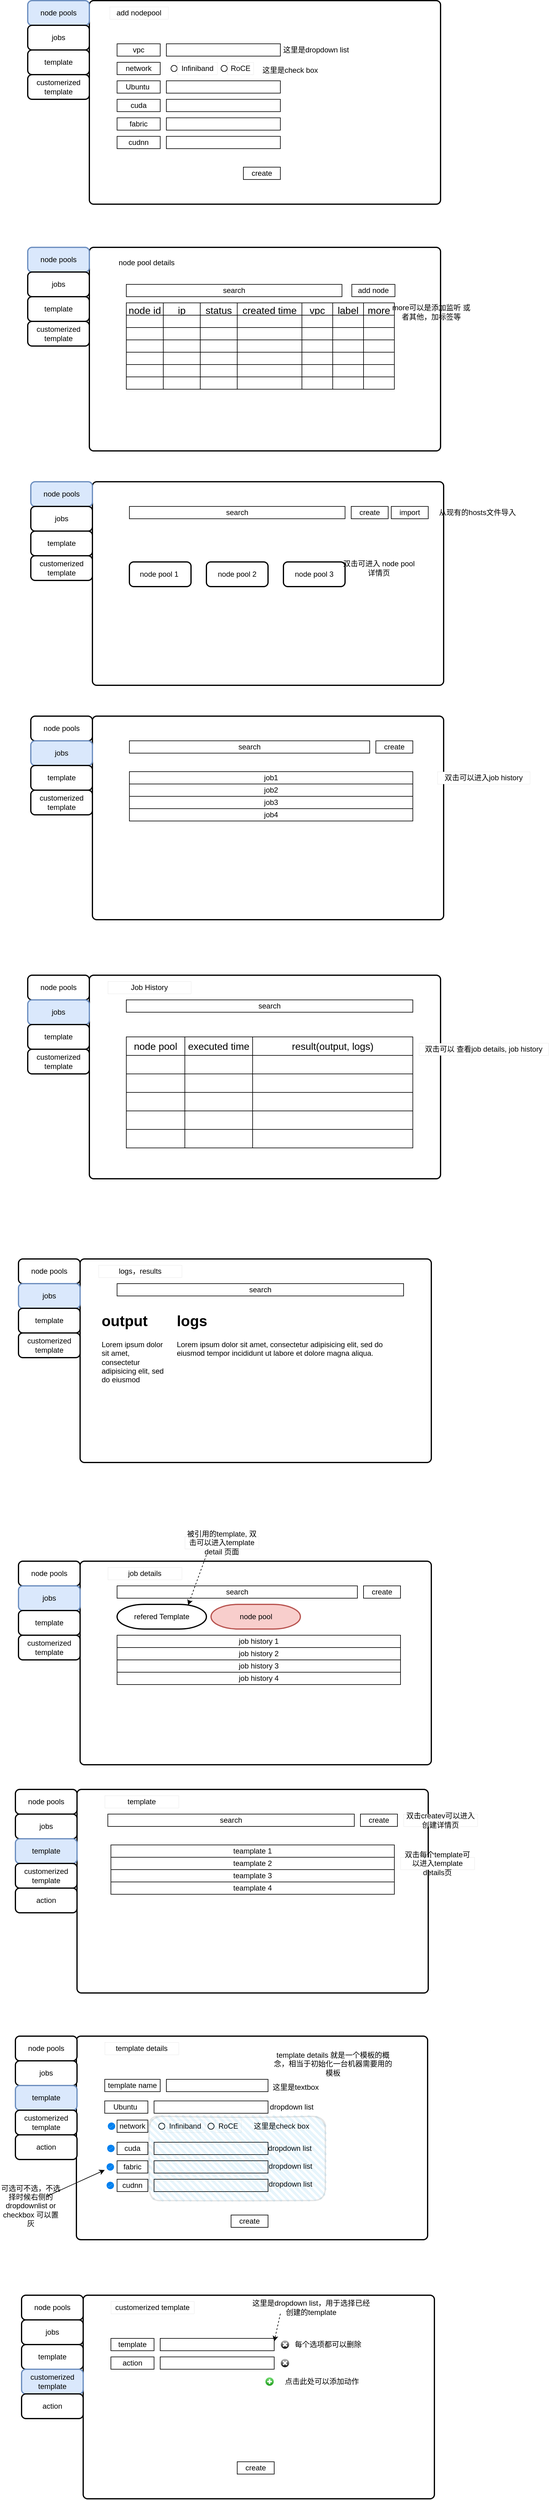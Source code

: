 <mxfile version="24.7.7">
  <diagram name="Page-1" id="9H_g9kAqsXyCxntlrRIn">
    <mxGraphModel dx="830" dy="1539" grid="1" gridSize="10" guides="1" tooltips="1" connect="1" arrows="1" fold="1" page="1" pageScale="1" pageWidth="850" pageHeight="1100" math="0" shadow="0">
      <root>
        <mxCell id="0" />
        <mxCell id="1" parent="0" />
        <mxCell id="vTDVaDkW4czHKNU96Y0x-6" value="" style="rounded=1;whiteSpace=wrap;html=1;absoluteArcSize=1;arcSize=14;strokeWidth=2;" vertex="1" parent="1">
          <mxGeometry x="200" y="210" width="570" height="330" as="geometry" />
        </mxCell>
        <mxCell id="vTDVaDkW4czHKNU96Y0x-7" value="node pools" style="rounded=1;whiteSpace=wrap;html=1;absoluteArcSize=1;arcSize=14;strokeWidth=2;fillColor=#dae8fc;strokeColor=#6c8ebf;" vertex="1" parent="1">
          <mxGeometry x="100" y="210" width="100" height="40" as="geometry" />
        </mxCell>
        <mxCell id="vTDVaDkW4czHKNU96Y0x-8" value="jobs" style="rounded=1;whiteSpace=wrap;html=1;absoluteArcSize=1;arcSize=14;strokeWidth=2;" vertex="1" parent="1">
          <mxGeometry x="100" y="250" width="100" height="40" as="geometry" />
        </mxCell>
        <mxCell id="vTDVaDkW4czHKNU96Y0x-9" value="template" style="rounded=1;whiteSpace=wrap;html=1;absoluteArcSize=1;arcSize=14;strokeWidth=2;" vertex="1" parent="1">
          <mxGeometry x="100" y="290" width="100" height="40" as="geometry" />
        </mxCell>
        <mxCell id="vTDVaDkW4czHKNU96Y0x-10" value="customerized template" style="rounded=1;whiteSpace=wrap;html=1;absoluteArcSize=1;arcSize=14;strokeWidth=2;" vertex="1" parent="1">
          <mxGeometry x="100" y="330" width="100" height="40" as="geometry" />
        </mxCell>
        <mxCell id="vTDVaDkW4czHKNU96Y0x-11" value="node pool 1&amp;nbsp;" style="rounded=1;whiteSpace=wrap;html=1;absoluteArcSize=1;arcSize=14;strokeWidth=2;" vertex="1" parent="1">
          <mxGeometry x="260" y="340" width="100" height="40" as="geometry" />
        </mxCell>
        <mxCell id="vTDVaDkW4czHKNU96Y0x-12" value="node pool 3" style="rounded=1;whiteSpace=wrap;html=1;absoluteArcSize=1;arcSize=14;strokeWidth=2;" vertex="1" parent="1">
          <mxGeometry x="510" y="340" width="100" height="40" as="geometry" />
        </mxCell>
        <mxCell id="vTDVaDkW4czHKNU96Y0x-13" value="node pool 2" style="rounded=1;whiteSpace=wrap;html=1;absoluteArcSize=1;arcSize=14;strokeWidth=2;" vertex="1" parent="1">
          <mxGeometry x="385" y="340" width="100" height="40" as="geometry" />
        </mxCell>
        <mxCell id="vTDVaDkW4czHKNU96Y0x-15" value="search" style="whiteSpace=wrap;html=1;align=center;" vertex="1" parent="1">
          <mxGeometry x="260" y="250" width="350" height="20" as="geometry" />
        </mxCell>
        <mxCell id="vTDVaDkW4czHKNU96Y0x-16" value="create" style="html=1;whiteSpace=wrap;" vertex="1" parent="1">
          <mxGeometry x="620" y="250" width="60" height="20" as="geometry" />
        </mxCell>
        <mxCell id="vTDVaDkW4czHKNU96Y0x-17" value="" style="rounded=1;whiteSpace=wrap;html=1;absoluteArcSize=1;arcSize=14;strokeWidth=2;" vertex="1" parent="1">
          <mxGeometry x="200" y="590" width="570" height="330" as="geometry" />
        </mxCell>
        <mxCell id="vTDVaDkW4czHKNU96Y0x-18" value="node pools" style="rounded=1;whiteSpace=wrap;html=1;absoluteArcSize=1;arcSize=14;strokeWidth=2;" vertex="1" parent="1">
          <mxGeometry x="100" y="590" width="100" height="40" as="geometry" />
        </mxCell>
        <mxCell id="vTDVaDkW4czHKNU96Y0x-19" value="jobs" style="rounded=1;whiteSpace=wrap;html=1;absoluteArcSize=1;arcSize=14;strokeWidth=2;fillColor=#dae8fc;strokeColor=#6c8ebf;" vertex="1" parent="1">
          <mxGeometry x="100" y="630" width="100" height="40" as="geometry" />
        </mxCell>
        <mxCell id="vTDVaDkW4czHKNU96Y0x-20" value="template" style="rounded=1;whiteSpace=wrap;html=1;absoluteArcSize=1;arcSize=14;strokeWidth=2;" vertex="1" parent="1">
          <mxGeometry x="100" y="670" width="100" height="40" as="geometry" />
        </mxCell>
        <mxCell id="vTDVaDkW4czHKNU96Y0x-21" value="customerized template" style="rounded=1;whiteSpace=wrap;html=1;absoluteArcSize=1;arcSize=14;strokeWidth=2;" vertex="1" parent="1">
          <mxGeometry x="100" y="710" width="100" height="40" as="geometry" />
        </mxCell>
        <mxCell id="vTDVaDkW4czHKNU96Y0x-25" value="search" style="whiteSpace=wrap;html=1;align=center;" vertex="1" parent="1">
          <mxGeometry x="260" y="630" width="390" height="20" as="geometry" />
        </mxCell>
        <mxCell id="vTDVaDkW4czHKNU96Y0x-26" value="create" style="html=1;whiteSpace=wrap;" vertex="1" parent="1">
          <mxGeometry x="660" y="630" width="60" height="20" as="geometry" />
        </mxCell>
        <mxCell id="vTDVaDkW4czHKNU96Y0x-97" value="job1" style="whiteSpace=wrap;html=1;align=center;" vertex="1" parent="1">
          <mxGeometry x="260" y="680" width="460" height="20" as="geometry" />
        </mxCell>
        <mxCell id="vTDVaDkW4czHKNU96Y0x-98" value="job2" style="whiteSpace=wrap;html=1;align=center;" vertex="1" parent="1">
          <mxGeometry x="260" y="700" width="460" height="20" as="geometry" />
        </mxCell>
        <mxCell id="vTDVaDkW4czHKNU96Y0x-99" value="job3" style="whiteSpace=wrap;html=1;align=center;" vertex="1" parent="1">
          <mxGeometry x="260" y="720" width="460" height="20" as="geometry" />
        </mxCell>
        <mxCell id="vTDVaDkW4czHKNU96Y0x-100" value="job4" style="whiteSpace=wrap;html=1;align=center;" vertex="1" parent="1">
          <mxGeometry x="260" y="740" width="460" height="20" as="geometry" />
        </mxCell>
        <mxCell id="vTDVaDkW4czHKNU96Y0x-103" value="双击可以进入job history" style="html=1;whiteSpace=wrap;strokeWidth=0;" vertex="1" parent="1">
          <mxGeometry x="760" y="680" width="150" height="20" as="geometry" />
        </mxCell>
        <mxCell id="vTDVaDkW4czHKNU96Y0x-104" value="" style="rounded=1;whiteSpace=wrap;html=1;absoluteArcSize=1;arcSize=14;strokeWidth=2;" vertex="1" parent="1">
          <mxGeometry x="180" y="1960" width="570" height="330" as="geometry" />
        </mxCell>
        <mxCell id="vTDVaDkW4czHKNU96Y0x-105" value="node pools" style="rounded=1;whiteSpace=wrap;html=1;absoluteArcSize=1;arcSize=14;strokeWidth=2;" vertex="1" parent="1">
          <mxGeometry x="80" y="1960" width="100" height="40" as="geometry" />
        </mxCell>
        <mxCell id="vTDVaDkW4czHKNU96Y0x-106" value="jobs" style="rounded=1;whiteSpace=wrap;html=1;absoluteArcSize=1;arcSize=14;strokeWidth=2;fillColor=#dae8fc;strokeColor=#6c8ebf;" vertex="1" parent="1">
          <mxGeometry x="80" y="2000" width="100" height="40" as="geometry" />
        </mxCell>
        <mxCell id="vTDVaDkW4czHKNU96Y0x-107" value="template" style="rounded=1;whiteSpace=wrap;html=1;absoluteArcSize=1;arcSize=14;strokeWidth=2;" vertex="1" parent="1">
          <mxGeometry x="80" y="2040" width="100" height="40" as="geometry" />
        </mxCell>
        <mxCell id="vTDVaDkW4czHKNU96Y0x-108" value="customerized template" style="rounded=1;whiteSpace=wrap;html=1;absoluteArcSize=1;arcSize=14;strokeWidth=2;" vertex="1" parent="1">
          <mxGeometry x="80" y="2080" width="100" height="40" as="geometry" />
        </mxCell>
        <mxCell id="vTDVaDkW4czHKNU96Y0x-109" value="search" style="whiteSpace=wrap;html=1;align=center;" vertex="1" parent="1">
          <mxGeometry x="240" y="2000" width="390" height="20" as="geometry" />
        </mxCell>
        <mxCell id="vTDVaDkW4czHKNU96Y0x-110" value="create" style="html=1;whiteSpace=wrap;" vertex="1" parent="1">
          <mxGeometry x="640" y="2000" width="60" height="20" as="geometry" />
        </mxCell>
        <mxCell id="vTDVaDkW4czHKNU96Y0x-111" value="job history 1" style="whiteSpace=wrap;html=1;align=center;" vertex="1" parent="1">
          <mxGeometry x="240" y="2080" width="460" height="20" as="geometry" />
        </mxCell>
        <mxCell id="vTDVaDkW4czHKNU96Y0x-112" value="job history&amp;nbsp;2" style="whiteSpace=wrap;html=1;align=center;" vertex="1" parent="1">
          <mxGeometry x="240" y="2100" width="460" height="20" as="geometry" />
        </mxCell>
        <mxCell id="vTDVaDkW4czHKNU96Y0x-113" value="job history&amp;nbsp;3" style="whiteSpace=wrap;html=1;align=center;" vertex="1" parent="1">
          <mxGeometry x="240" y="2120" width="460" height="20" as="geometry" />
        </mxCell>
        <mxCell id="vTDVaDkW4czHKNU96Y0x-114" value="job history&amp;nbsp;4" style="whiteSpace=wrap;html=1;align=center;" vertex="1" parent="1">
          <mxGeometry x="240" y="2140" width="460" height="20" as="geometry" />
        </mxCell>
        <mxCell id="vTDVaDkW4czHKNU96Y0x-115" value="job details" style="html=1;whiteSpace=wrap;strokeWidth=0;" vertex="1" parent="1">
          <mxGeometry x="225" y="1970" width="120" height="20" as="geometry" />
        </mxCell>
        <mxCell id="vTDVaDkW4czHKNU96Y0x-116" value="refered Template" style="strokeWidth=2;html=1;shape=mxgraph.flowchart.terminator;whiteSpace=wrap;" vertex="1" parent="1">
          <mxGeometry x="240" y="2030" width="145" height="40" as="geometry" />
        </mxCell>
        <mxCell id="vTDVaDkW4czHKNU96Y0x-117" value="" style="rounded=1;whiteSpace=wrap;html=1;absoluteArcSize=1;arcSize=14;strokeWidth=2;" vertex="1" parent="1">
          <mxGeometry x="175" y="2330" width="570" height="330" as="geometry" />
        </mxCell>
        <mxCell id="vTDVaDkW4czHKNU96Y0x-118" value="node pools" style="rounded=1;whiteSpace=wrap;html=1;absoluteArcSize=1;arcSize=14;strokeWidth=2;" vertex="1" parent="1">
          <mxGeometry x="75" y="2330" width="100" height="40" as="geometry" />
        </mxCell>
        <mxCell id="vTDVaDkW4czHKNU96Y0x-119" value="jobs" style="rounded=1;whiteSpace=wrap;html=1;absoluteArcSize=1;arcSize=14;strokeWidth=2;" vertex="1" parent="1">
          <mxGeometry x="75" y="2370" width="100" height="40" as="geometry" />
        </mxCell>
        <mxCell id="vTDVaDkW4czHKNU96Y0x-120" value="template" style="rounded=1;whiteSpace=wrap;html=1;absoluteArcSize=1;arcSize=14;strokeWidth=2;fillColor=#dae8fc;strokeColor=#6c8ebf;" vertex="1" parent="1">
          <mxGeometry x="75" y="2410" width="100" height="40" as="geometry" />
        </mxCell>
        <mxCell id="vTDVaDkW4czHKNU96Y0x-121" value="customerized template" style="rounded=1;whiteSpace=wrap;html=1;absoluteArcSize=1;arcSize=14;strokeWidth=2;" vertex="1" parent="1">
          <mxGeometry x="75" y="2450" width="100" height="40" as="geometry" />
        </mxCell>
        <mxCell id="vTDVaDkW4czHKNU96Y0x-122" value="search" style="whiteSpace=wrap;html=1;align=center;" vertex="1" parent="1">
          <mxGeometry x="225" y="2370" width="400" height="20" as="geometry" />
        </mxCell>
        <mxCell id="vTDVaDkW4czHKNU96Y0x-123" value="create" style="html=1;whiteSpace=wrap;" vertex="1" parent="1">
          <mxGeometry x="635" y="2370" width="60" height="20" as="geometry" />
        </mxCell>
        <mxCell id="vTDVaDkW4czHKNU96Y0x-124" value="teamplate 1" style="whiteSpace=wrap;html=1;align=center;" vertex="1" parent="1">
          <mxGeometry x="230" y="2420" width="460" height="20" as="geometry" />
        </mxCell>
        <mxCell id="vTDVaDkW4czHKNU96Y0x-125" value="teamplate&amp;nbsp;2" style="whiteSpace=wrap;html=1;align=center;" vertex="1" parent="1">
          <mxGeometry x="230" y="2440" width="460" height="20" as="geometry" />
        </mxCell>
        <mxCell id="vTDVaDkW4czHKNU96Y0x-126" value="teamplate&amp;nbsp;3" style="whiteSpace=wrap;html=1;align=center;" vertex="1" parent="1">
          <mxGeometry x="230" y="2460" width="460" height="20" as="geometry" />
        </mxCell>
        <mxCell id="vTDVaDkW4czHKNU96Y0x-127" value="teamplate&amp;nbsp;4" style="whiteSpace=wrap;html=1;align=center;" vertex="1" parent="1">
          <mxGeometry x="230" y="2480" width="460" height="20" as="geometry" />
        </mxCell>
        <mxCell id="vTDVaDkW4czHKNU96Y0x-128" value="template" style="html=1;whiteSpace=wrap;strokeWidth=0;" vertex="1" parent="1">
          <mxGeometry x="220" y="2340" width="120" height="20" as="geometry" />
        </mxCell>
        <mxCell id="vTDVaDkW4czHKNU96Y0x-131" value="" style="rounded=1;whiteSpace=wrap;html=1;absoluteArcSize=1;arcSize=14;strokeWidth=2;" vertex="1" parent="1">
          <mxGeometry x="174" y="2730" width="570" height="330" as="geometry" />
        </mxCell>
        <mxCell id="vTDVaDkW4czHKNU96Y0x-132" value="node pools" style="rounded=1;whiteSpace=wrap;html=1;absoluteArcSize=1;arcSize=14;strokeWidth=2;" vertex="1" parent="1">
          <mxGeometry x="75" y="2730" width="100" height="40" as="geometry" />
        </mxCell>
        <mxCell id="vTDVaDkW4czHKNU96Y0x-133" value="jobs" style="rounded=1;whiteSpace=wrap;html=1;absoluteArcSize=1;arcSize=14;strokeWidth=2;" vertex="1" parent="1">
          <mxGeometry x="75" y="2770" width="100" height="40" as="geometry" />
        </mxCell>
        <mxCell id="vTDVaDkW4czHKNU96Y0x-134" value="template" style="rounded=1;whiteSpace=wrap;html=1;absoluteArcSize=1;arcSize=14;strokeWidth=2;fillColor=#dae8fc;strokeColor=#6c8ebf;" vertex="1" parent="1">
          <mxGeometry x="75" y="2810" width="100" height="40" as="geometry" />
        </mxCell>
        <mxCell id="vTDVaDkW4czHKNU96Y0x-135" value="customerized template" style="rounded=1;whiteSpace=wrap;html=1;absoluteArcSize=1;arcSize=14;strokeWidth=2;" vertex="1" parent="1">
          <mxGeometry x="75" y="2850" width="100" height="40" as="geometry" />
        </mxCell>
        <mxCell id="vTDVaDkW4czHKNU96Y0x-136" value="template name" style="whiteSpace=wrap;html=1;align=center;" vertex="1" parent="1">
          <mxGeometry x="220" y="2800" width="90" height="20" as="geometry" />
        </mxCell>
        <mxCell id="vTDVaDkW4czHKNU96Y0x-137" value="" style="html=1;whiteSpace=wrap;" vertex="1" parent="1">
          <mxGeometry x="320" y="2800" width="165" height="20" as="geometry" />
        </mxCell>
        <mxCell id="vTDVaDkW4czHKNU96Y0x-142" value="template details" style="html=1;whiteSpace=wrap;strokeWidth=0;" vertex="1" parent="1">
          <mxGeometry x="220" y="2740" width="120" height="20" as="geometry" />
        </mxCell>
        <mxCell id="vTDVaDkW4czHKNU96Y0x-143" value="双击createv可以进入创建详情页" style="html=1;whiteSpace=wrap;strokeWidth=0;" vertex="1" parent="1">
          <mxGeometry x="705" y="2370" width="120" height="20" as="geometry" />
        </mxCell>
        <mxCell id="vTDVaDkW4czHKNU96Y0x-144" value="双击每个template可以进入template details页" style="html=1;whiteSpace=wrap;strokeWidth=0;" vertex="1" parent="1">
          <mxGeometry x="700" y="2440" width="120" height="20" as="geometry" />
        </mxCell>
        <mxCell id="vTDVaDkW4czHKNU96Y0x-150" value="" style="html=1;whiteSpace=wrap;strokeWidth=0;opacity=0;fillColor=#f8cecc;strokeColor=#b85450;" vertex="1" parent="1">
          <mxGeometry x="480" y="2916" width="200" height="40" as="geometry" />
        </mxCell>
        <mxCell id="vTDVaDkW4czHKNU96Y0x-151" value="network" style="whiteSpace=wrap;html=1;align=center;" vertex="1" parent="1">
          <mxGeometry x="240" y="2866" width="50" height="20" as="geometry" />
        </mxCell>
        <mxCell id="vTDVaDkW4czHKNU96Y0x-153" value="Ubuntu&amp;nbsp;" style="whiteSpace=wrap;html=1;align=center;" vertex="1" parent="1">
          <mxGeometry x="220" y="2835" width="70" height="20" as="geometry" />
        </mxCell>
        <mxCell id="vTDVaDkW4czHKNU96Y0x-154" value="" style="html=1;whiteSpace=wrap;" vertex="1" parent="1">
          <mxGeometry x="300" y="2835" width="185" height="20" as="geometry" />
        </mxCell>
        <mxCell id="vTDVaDkW4czHKNU96Y0x-163" value="cuda" style="whiteSpace=wrap;html=1;align=center;" vertex="1" parent="1">
          <mxGeometry x="240" y="2902" width="50" height="20" as="geometry" />
        </mxCell>
        <mxCell id="vTDVaDkW4czHKNU96Y0x-164" value="" style="html=1;whiteSpace=wrap;" vertex="1" parent="1">
          <mxGeometry x="300" y="2902" width="185" height="20" as="geometry" />
        </mxCell>
        <mxCell id="vTDVaDkW4czHKNU96Y0x-165" value="fabric" style="whiteSpace=wrap;html=1;align=center;" vertex="1" parent="1">
          <mxGeometry x="240" y="2932" width="50" height="20" as="geometry" />
        </mxCell>
        <mxCell id="vTDVaDkW4czHKNU96Y0x-166" value="" style="html=1;whiteSpace=wrap;" vertex="1" parent="1">
          <mxGeometry x="300" y="2932" width="185" height="20" as="geometry" />
        </mxCell>
        <mxCell id="vTDVaDkW4czHKNU96Y0x-167" value="cudnn" style="whiteSpace=wrap;html=1;align=center;" vertex="1" parent="1">
          <mxGeometry x="240" y="2962" width="50" height="20" as="geometry" />
        </mxCell>
        <mxCell id="vTDVaDkW4czHKNU96Y0x-168" value="" style="html=1;whiteSpace=wrap;" vertex="1" parent="1">
          <mxGeometry x="300" y="2962" width="185" height="20" as="geometry" />
        </mxCell>
        <mxCell id="vTDVaDkW4czHKNU96Y0x-170" value="" style="verticalLabelPosition=bottom;verticalAlign=top;html=1;shape=mxgraph.flowchart.on-page_reference;" vertex="1" parent="1">
          <mxGeometry x="307.5" y="2871" width="10" height="10" as="geometry" />
        </mxCell>
        <mxCell id="vTDVaDkW4czHKNU96Y0x-172" value="Infiniband" style="html=1;whiteSpace=wrap;strokeWidth=0;" vertex="1" parent="1">
          <mxGeometry x="317.5" y="2866" width="65" height="20" as="geometry" />
        </mxCell>
        <mxCell id="vTDVaDkW4czHKNU96Y0x-175" value="RoCE" style="html=1;whiteSpace=wrap;strokeWidth=0;" vertex="1" parent="1">
          <mxGeometry x="398.75" y="2866" width="42.5" height="20" as="geometry" />
        </mxCell>
        <mxCell id="vTDVaDkW4czHKNU96Y0x-176" value="这里是check box" style="html=1;whiteSpace=wrap;strokeWidth=0;opacity=0;" vertex="1" parent="1">
          <mxGeometry x="447" y="2868.5" width="120" height="15" as="geometry" />
        </mxCell>
        <mxCell id="vTDVaDkW4czHKNU96Y0x-178" value="create" style="html=1;whiteSpace=wrap;" vertex="1" parent="1">
          <mxGeometry x="425" y="3020" width="60" height="20" as="geometry" />
        </mxCell>
        <mxCell id="vTDVaDkW4czHKNU96Y0x-179" value="被引用的template, 双击可以进入template detail 页面" style="html=1;whiteSpace=wrap;strokeWidth=0;" vertex="1" parent="1">
          <mxGeometry x="350" y="1920" width="120" height="20" as="geometry" />
        </mxCell>
        <mxCell id="vTDVaDkW4czHKNU96Y0x-181" value="" style="endArrow=classic;html=1;rounded=0;entryX=0.795;entryY=0.032;entryDx=0;entryDy=0;entryPerimeter=0;dashed=1;" edge="1" parent="1" target="vTDVaDkW4czHKNU96Y0x-116">
          <mxGeometry width="50" height="50" relative="1" as="geometry">
            <mxPoint x="385" y="1950" as="sourcePoint" />
            <mxPoint x="365" y="2010" as="targetPoint" />
          </mxGeometry>
        </mxCell>
        <mxCell id="vTDVaDkW4czHKNU96Y0x-183" value="node pool" style="strokeWidth=2;html=1;shape=mxgraph.flowchart.terminator;whiteSpace=wrap;fillColor=#f8cecc;strokeColor=#b85450;" vertex="1" parent="1">
          <mxGeometry x="392.5" y="2030" width="145" height="40" as="geometry" />
        </mxCell>
        <mxCell id="vTDVaDkW4czHKNU96Y0x-184" value="" style="rounded=1;whiteSpace=wrap;html=1;absoluteArcSize=1;arcSize=14;strokeWidth=2;" vertex="1" parent="1">
          <mxGeometry x="185" y="3150" width="570" height="330" as="geometry" />
        </mxCell>
        <mxCell id="vTDVaDkW4czHKNU96Y0x-185" value="node pools" style="rounded=1;whiteSpace=wrap;html=1;absoluteArcSize=1;arcSize=14;strokeWidth=2;" vertex="1" parent="1">
          <mxGeometry x="85" y="3150" width="100" height="40" as="geometry" />
        </mxCell>
        <mxCell id="vTDVaDkW4czHKNU96Y0x-186" value="jobs" style="rounded=1;whiteSpace=wrap;html=1;absoluteArcSize=1;arcSize=14;strokeWidth=2;" vertex="1" parent="1">
          <mxGeometry x="85" y="3190" width="100" height="40" as="geometry" />
        </mxCell>
        <UserObject label="template" link="http://test.damodel.net/login" id="vTDVaDkW4czHKNU96Y0x-187">
          <mxCell style="rounded=1;whiteSpace=wrap;html=1;absoluteArcSize=1;arcSize=14;strokeWidth=2;" vertex="1" parent="1">
            <mxGeometry x="85" y="3230" width="100" height="40" as="geometry" />
          </mxCell>
        </UserObject>
        <mxCell id="vTDVaDkW4czHKNU96Y0x-188" value="customerized template" style="rounded=1;whiteSpace=wrap;html=1;absoluteArcSize=1;arcSize=14;strokeWidth=2;fillColor=#dae8fc;strokeColor=#6c8ebf;" vertex="1" parent="1">
          <mxGeometry x="85" y="3270" width="100" height="40" as="geometry" />
        </mxCell>
        <mxCell id="vTDVaDkW4czHKNU96Y0x-189" value="template" style="whiteSpace=wrap;html=1;align=center;" vertex="1" parent="1">
          <mxGeometry x="230" y="3220" width="70" height="20" as="geometry" />
        </mxCell>
        <mxCell id="vTDVaDkW4czHKNU96Y0x-190" value="" style="html=1;whiteSpace=wrap;" vertex="1" parent="1">
          <mxGeometry x="310" y="3220" width="185" height="20" as="geometry" />
        </mxCell>
        <mxCell id="vTDVaDkW4czHKNU96Y0x-191" value="customerized template" style="html=1;whiteSpace=wrap;strokeWidth=0;" vertex="1" parent="1">
          <mxGeometry x="230" y="3160" width="135" height="20" as="geometry" />
        </mxCell>
        <mxCell id="vTDVaDkW4czHKNU96Y0x-192" value="这里是dropdown list，用于选择已经创建的template" style="html=1;whiteSpace=wrap;strokeWidth=0;opacity=0;" vertex="1" parent="1">
          <mxGeometry x="455" y="3160" width="200" height="20" as="geometry" />
        </mxCell>
        <mxCell id="vTDVaDkW4czHKNU96Y0x-193" value="action" style="whiteSpace=wrap;html=1;align=center;" vertex="1" parent="1">
          <mxGeometry x="230" y="3250" width="70" height="20" as="geometry" />
        </mxCell>
        <mxCell id="vTDVaDkW4czHKNU96Y0x-195" value="" style="html=1;whiteSpace=wrap;" vertex="1" parent="1">
          <mxGeometry x="310" y="3250" width="185" height="20" as="geometry" />
        </mxCell>
        <mxCell id="vTDVaDkW4czHKNU96Y0x-207" value="create" style="html=1;whiteSpace=wrap;" vertex="1" parent="1">
          <mxGeometry x="435" y="3420" width="60" height="20" as="geometry" />
        </mxCell>
        <mxCell id="vTDVaDkW4czHKNU96Y0x-214" value="" style="endArrow=classic;html=1;rounded=0;exitX=0.25;exitY=1;exitDx=0;exitDy=0;entryX=1;entryY=0.25;entryDx=0;entryDy=0;dashed=1;" edge="1" parent="1" source="vTDVaDkW4czHKNU96Y0x-192" target="vTDVaDkW4czHKNU96Y0x-190">
          <mxGeometry width="50" height="50" relative="1" as="geometry">
            <mxPoint x="555" y="3270" as="sourcePoint" />
            <mxPoint x="605" y="3220" as="targetPoint" />
          </mxGeometry>
        </mxCell>
        <mxCell id="vTDVaDkW4czHKNU96Y0x-215" value="" style="verticalLabelPosition=bottom;verticalAlign=top;html=1;shadow=0;dashed=0;strokeWidth=1;shape=mxgraph.ios.iDeleteApp;fillColor=#cccccc;fillColor2=#000000;strokeColor=#ffffff;sketch=0;" vertex="1" parent="1">
          <mxGeometry x="505" y="3222.5" width="15" height="15" as="geometry" />
        </mxCell>
        <mxCell id="vTDVaDkW4czHKNU96Y0x-216" value="每个选项都可以删除" style="text;html=1;align=center;verticalAlign=middle;whiteSpace=wrap;rounded=0;" vertex="1" parent="1">
          <mxGeometry x="520" y="3215" width="125" height="30" as="geometry" />
        </mxCell>
        <mxCell id="vTDVaDkW4czHKNU96Y0x-217" value="" style="verticalLabelPosition=bottom;verticalAlign=top;html=1;shadow=0;dashed=0;strokeWidth=1;shape=mxgraph.ios.iDeleteApp;fillColor=#cccccc;fillColor2=#000000;strokeColor=#ffffff;sketch=0;" vertex="1" parent="1">
          <mxGeometry x="505" y="3252.5" width="15" height="15" as="geometry" />
        </mxCell>
        <mxCell id="vTDVaDkW4czHKNU96Y0x-219" value="" style="verticalLabelPosition=bottom;verticalAlign=top;html=1;shadow=0;dashed=0;strokeWidth=1;shape=mxgraph.ios.iAddIcon;fillColor=#7AdF78;fillColor2=#1A9917;strokeColor=#ffffff;sketch=0;" vertex="1" parent="1">
          <mxGeometry x="480" y="3282.5" width="15" height="15" as="geometry" />
        </mxCell>
        <mxCell id="vTDVaDkW4czHKNU96Y0x-220" value="点击此处可以添加动作" style="text;html=1;align=center;verticalAlign=middle;whiteSpace=wrap;rounded=0;" vertex="1" parent="1">
          <mxGeometry x="510" y="3275" width="125" height="30" as="geometry" />
        </mxCell>
        <mxCell id="vTDVaDkW4czHKNU96Y0x-221" value="" style="rounded=1;whiteSpace=wrap;html=1;absoluteArcSize=1;arcSize=14;strokeWidth=2;" vertex="1" parent="1">
          <mxGeometry x="195" y="1010" width="570" height="330" as="geometry" />
        </mxCell>
        <mxCell id="vTDVaDkW4czHKNU96Y0x-222" value="node pools" style="rounded=1;whiteSpace=wrap;html=1;absoluteArcSize=1;arcSize=14;strokeWidth=2;" vertex="1" parent="1">
          <mxGeometry x="95" y="1010" width="100" height="40" as="geometry" />
        </mxCell>
        <mxCell id="vTDVaDkW4czHKNU96Y0x-223" value="jobs" style="rounded=1;whiteSpace=wrap;html=1;absoluteArcSize=1;arcSize=14;strokeWidth=2;fillColor=#dae8fc;strokeColor=#6c8ebf;" vertex="1" parent="1">
          <mxGeometry x="95" y="1050" width="100" height="40" as="geometry" />
        </mxCell>
        <mxCell id="vTDVaDkW4czHKNU96Y0x-224" value="template" style="rounded=1;whiteSpace=wrap;html=1;absoluteArcSize=1;arcSize=14;strokeWidth=2;" vertex="1" parent="1">
          <mxGeometry x="95" y="1090" width="100" height="40" as="geometry" />
        </mxCell>
        <mxCell id="vTDVaDkW4czHKNU96Y0x-225" value="customerized template" style="rounded=1;whiteSpace=wrap;html=1;absoluteArcSize=1;arcSize=14;strokeWidth=2;" vertex="1" parent="1">
          <mxGeometry x="95" y="1130" width="100" height="40" as="geometry" />
        </mxCell>
        <mxCell id="vTDVaDkW4czHKNU96Y0x-226" value="search" style="whiteSpace=wrap;html=1;align=center;" vertex="1" parent="1">
          <mxGeometry x="255" y="1050" width="465" height="20" as="geometry" />
        </mxCell>
        <mxCell id="vTDVaDkW4czHKNU96Y0x-232" value="Job History" style="html=1;whiteSpace=wrap;strokeWidth=0;" vertex="1" parent="1">
          <mxGeometry x="225" y="1020" width="135" height="20" as="geometry" />
        </mxCell>
        <mxCell id="vTDVaDkW4czHKNU96Y0x-233" value="" style="shape=table;startSize=0;container=1;collapsible=0;childLayout=tableLayout;fontSize=16;" vertex="1" parent="1">
          <mxGeometry x="255" y="1110" width="465" height="180.0" as="geometry" />
        </mxCell>
        <mxCell id="vTDVaDkW4czHKNU96Y0x-234" value="" style="shape=tableRow;horizontal=0;startSize=0;swimlaneHead=0;swimlaneBody=0;strokeColor=inherit;top=0;left=0;bottom=0;right=0;collapsible=0;dropTarget=0;fillColor=none;points=[[0,0.5],[1,0.5]];portConstraint=eastwest;fontSize=16;" vertex="1" parent="vTDVaDkW4czHKNU96Y0x-233">
          <mxGeometry width="465" height="30" as="geometry" />
        </mxCell>
        <mxCell id="vTDVaDkW4czHKNU96Y0x-235" value="node pool" style="shape=partialRectangle;html=1;whiteSpace=wrap;connectable=0;strokeColor=inherit;overflow=hidden;fillColor=none;top=0;left=0;bottom=0;right=0;pointerEvents=1;fontSize=16;" vertex="1" parent="vTDVaDkW4czHKNU96Y0x-234">
          <mxGeometry width="95" height="30" as="geometry">
            <mxRectangle width="95" height="30" as="alternateBounds" />
          </mxGeometry>
        </mxCell>
        <mxCell id="vTDVaDkW4czHKNU96Y0x-236" value="executed time" style="shape=partialRectangle;html=1;whiteSpace=wrap;connectable=0;strokeColor=inherit;overflow=hidden;fillColor=none;top=0;left=0;bottom=0;right=0;pointerEvents=1;fontSize=16;" vertex="1" parent="vTDVaDkW4czHKNU96Y0x-234">
          <mxGeometry x="95" width="110" height="30" as="geometry">
            <mxRectangle width="110" height="30" as="alternateBounds" />
          </mxGeometry>
        </mxCell>
        <mxCell id="vTDVaDkW4czHKNU96Y0x-237" value="result(output, logs)" style="shape=partialRectangle;html=1;whiteSpace=wrap;connectable=0;strokeColor=inherit;overflow=hidden;fillColor=none;top=0;left=0;bottom=0;right=0;pointerEvents=1;fontSize=16;" vertex="1" parent="vTDVaDkW4czHKNU96Y0x-234">
          <mxGeometry x="205" width="260" height="30" as="geometry">
            <mxRectangle width="260" height="30" as="alternateBounds" />
          </mxGeometry>
        </mxCell>
        <mxCell id="vTDVaDkW4czHKNU96Y0x-238" value="" style="shape=tableRow;horizontal=0;startSize=0;swimlaneHead=0;swimlaneBody=0;strokeColor=inherit;top=0;left=0;bottom=0;right=0;collapsible=0;dropTarget=0;fillColor=none;points=[[0,0.5],[1,0.5]];portConstraint=eastwest;fontSize=16;" vertex="1" parent="vTDVaDkW4czHKNU96Y0x-233">
          <mxGeometry y="30" width="465" height="30" as="geometry" />
        </mxCell>
        <mxCell id="vTDVaDkW4czHKNU96Y0x-239" value="" style="shape=partialRectangle;html=1;whiteSpace=wrap;connectable=0;strokeColor=inherit;overflow=hidden;fillColor=none;top=0;left=0;bottom=0;right=0;pointerEvents=1;fontSize=16;" vertex="1" parent="vTDVaDkW4czHKNU96Y0x-238">
          <mxGeometry width="95" height="30" as="geometry">
            <mxRectangle width="95" height="30" as="alternateBounds" />
          </mxGeometry>
        </mxCell>
        <mxCell id="vTDVaDkW4czHKNU96Y0x-240" value="" style="shape=partialRectangle;html=1;whiteSpace=wrap;connectable=0;strokeColor=inherit;overflow=hidden;fillColor=none;top=0;left=0;bottom=0;right=0;pointerEvents=1;fontSize=16;" vertex="1" parent="vTDVaDkW4czHKNU96Y0x-238">
          <mxGeometry x="95" width="110" height="30" as="geometry">
            <mxRectangle width="110" height="30" as="alternateBounds" />
          </mxGeometry>
        </mxCell>
        <mxCell id="vTDVaDkW4czHKNU96Y0x-241" value="" style="shape=partialRectangle;html=1;whiteSpace=wrap;connectable=0;strokeColor=inherit;overflow=hidden;fillColor=none;top=0;left=0;bottom=0;right=0;pointerEvents=1;fontSize=16;" vertex="1" parent="vTDVaDkW4czHKNU96Y0x-238">
          <mxGeometry x="205" width="260" height="30" as="geometry">
            <mxRectangle width="260" height="30" as="alternateBounds" />
          </mxGeometry>
        </mxCell>
        <mxCell id="vTDVaDkW4czHKNU96Y0x-242" value="" style="shape=tableRow;horizontal=0;startSize=0;swimlaneHead=0;swimlaneBody=0;strokeColor=inherit;top=0;left=0;bottom=0;right=0;collapsible=0;dropTarget=0;fillColor=none;points=[[0,0.5],[1,0.5]];portConstraint=eastwest;fontSize=16;" vertex="1" parent="vTDVaDkW4czHKNU96Y0x-233">
          <mxGeometry y="60" width="465" height="30" as="geometry" />
        </mxCell>
        <mxCell id="vTDVaDkW4czHKNU96Y0x-243" value="" style="shape=partialRectangle;html=1;whiteSpace=wrap;connectable=0;strokeColor=inherit;overflow=hidden;fillColor=none;top=0;left=0;bottom=0;right=0;pointerEvents=1;fontSize=16;" vertex="1" parent="vTDVaDkW4czHKNU96Y0x-242">
          <mxGeometry width="95" height="30" as="geometry">
            <mxRectangle width="95" height="30" as="alternateBounds" />
          </mxGeometry>
        </mxCell>
        <mxCell id="vTDVaDkW4czHKNU96Y0x-244" value="" style="shape=partialRectangle;html=1;whiteSpace=wrap;connectable=0;strokeColor=inherit;overflow=hidden;fillColor=none;top=0;left=0;bottom=0;right=0;pointerEvents=1;fontSize=16;" vertex="1" parent="vTDVaDkW4czHKNU96Y0x-242">
          <mxGeometry x="95" width="110" height="30" as="geometry">
            <mxRectangle width="110" height="30" as="alternateBounds" />
          </mxGeometry>
        </mxCell>
        <mxCell id="vTDVaDkW4czHKNU96Y0x-245" value="" style="shape=partialRectangle;html=1;whiteSpace=wrap;connectable=0;strokeColor=inherit;overflow=hidden;fillColor=none;top=0;left=0;bottom=0;right=0;pointerEvents=1;fontSize=16;" vertex="1" parent="vTDVaDkW4czHKNU96Y0x-242">
          <mxGeometry x="205" width="260" height="30" as="geometry">
            <mxRectangle width="260" height="30" as="alternateBounds" />
          </mxGeometry>
        </mxCell>
        <mxCell id="vTDVaDkW4czHKNU96Y0x-253" style="shape=tableRow;horizontal=0;startSize=0;swimlaneHead=0;swimlaneBody=0;strokeColor=inherit;top=0;left=0;bottom=0;right=0;collapsible=0;dropTarget=0;fillColor=none;points=[[0,0.5],[1,0.5]];portConstraint=eastwest;fontSize=16;" vertex="1" parent="vTDVaDkW4czHKNU96Y0x-233">
          <mxGeometry y="90" width="465" height="30" as="geometry" />
        </mxCell>
        <mxCell id="vTDVaDkW4czHKNU96Y0x-254" style="shape=partialRectangle;html=1;whiteSpace=wrap;connectable=0;strokeColor=inherit;overflow=hidden;fillColor=none;top=0;left=0;bottom=0;right=0;pointerEvents=1;fontSize=16;" vertex="1" parent="vTDVaDkW4czHKNU96Y0x-253">
          <mxGeometry width="95" height="30" as="geometry">
            <mxRectangle width="95" height="30" as="alternateBounds" />
          </mxGeometry>
        </mxCell>
        <mxCell id="vTDVaDkW4czHKNU96Y0x-255" style="shape=partialRectangle;html=1;whiteSpace=wrap;connectable=0;strokeColor=inherit;overflow=hidden;fillColor=none;top=0;left=0;bottom=0;right=0;pointerEvents=1;fontSize=16;" vertex="1" parent="vTDVaDkW4czHKNU96Y0x-253">
          <mxGeometry x="95" width="110" height="30" as="geometry">
            <mxRectangle width="110" height="30" as="alternateBounds" />
          </mxGeometry>
        </mxCell>
        <mxCell id="vTDVaDkW4czHKNU96Y0x-256" style="shape=partialRectangle;html=1;whiteSpace=wrap;connectable=0;strokeColor=inherit;overflow=hidden;fillColor=none;top=0;left=0;bottom=0;right=0;pointerEvents=1;fontSize=16;" vertex="1" parent="vTDVaDkW4czHKNU96Y0x-253">
          <mxGeometry x="205" width="260" height="30" as="geometry">
            <mxRectangle width="260" height="30" as="alternateBounds" />
          </mxGeometry>
        </mxCell>
        <mxCell id="vTDVaDkW4czHKNU96Y0x-257" style="shape=tableRow;horizontal=0;startSize=0;swimlaneHead=0;swimlaneBody=0;strokeColor=inherit;top=0;left=0;bottom=0;right=0;collapsible=0;dropTarget=0;fillColor=none;points=[[0,0.5],[1,0.5]];portConstraint=eastwest;fontSize=16;" vertex="1" parent="vTDVaDkW4czHKNU96Y0x-233">
          <mxGeometry y="120" width="465" height="30" as="geometry" />
        </mxCell>
        <mxCell id="vTDVaDkW4czHKNU96Y0x-258" style="shape=partialRectangle;html=1;whiteSpace=wrap;connectable=0;strokeColor=inherit;overflow=hidden;fillColor=none;top=0;left=0;bottom=0;right=0;pointerEvents=1;fontSize=16;" vertex="1" parent="vTDVaDkW4czHKNU96Y0x-257">
          <mxGeometry width="95" height="30" as="geometry">
            <mxRectangle width="95" height="30" as="alternateBounds" />
          </mxGeometry>
        </mxCell>
        <mxCell id="vTDVaDkW4czHKNU96Y0x-259" style="shape=partialRectangle;html=1;whiteSpace=wrap;connectable=0;strokeColor=inherit;overflow=hidden;fillColor=none;top=0;left=0;bottom=0;right=0;pointerEvents=1;fontSize=16;" vertex="1" parent="vTDVaDkW4czHKNU96Y0x-257">
          <mxGeometry x="95" width="110" height="30" as="geometry">
            <mxRectangle width="110" height="30" as="alternateBounds" />
          </mxGeometry>
        </mxCell>
        <mxCell id="vTDVaDkW4czHKNU96Y0x-260" style="shape=partialRectangle;html=1;whiteSpace=wrap;connectable=0;strokeColor=inherit;overflow=hidden;fillColor=none;top=0;left=0;bottom=0;right=0;pointerEvents=1;fontSize=16;" vertex="1" parent="vTDVaDkW4czHKNU96Y0x-257">
          <mxGeometry x="205" width="260" height="30" as="geometry">
            <mxRectangle width="260" height="30" as="alternateBounds" />
          </mxGeometry>
        </mxCell>
        <mxCell id="vTDVaDkW4czHKNU96Y0x-261" style="shape=tableRow;horizontal=0;startSize=0;swimlaneHead=0;swimlaneBody=0;strokeColor=inherit;top=0;left=0;bottom=0;right=0;collapsible=0;dropTarget=0;fillColor=none;points=[[0,0.5],[1,0.5]];portConstraint=eastwest;fontSize=16;" vertex="1" parent="vTDVaDkW4czHKNU96Y0x-233">
          <mxGeometry y="150" width="465" height="30" as="geometry" />
        </mxCell>
        <mxCell id="vTDVaDkW4czHKNU96Y0x-262" style="shape=partialRectangle;html=1;whiteSpace=wrap;connectable=0;strokeColor=inherit;overflow=hidden;fillColor=none;top=0;left=0;bottom=0;right=0;pointerEvents=1;fontSize=16;" vertex="1" parent="vTDVaDkW4czHKNU96Y0x-261">
          <mxGeometry width="95" height="30" as="geometry">
            <mxRectangle width="95" height="30" as="alternateBounds" />
          </mxGeometry>
        </mxCell>
        <mxCell id="vTDVaDkW4czHKNU96Y0x-263" style="shape=partialRectangle;html=1;whiteSpace=wrap;connectable=0;strokeColor=inherit;overflow=hidden;fillColor=none;top=0;left=0;bottom=0;right=0;pointerEvents=1;fontSize=16;" vertex="1" parent="vTDVaDkW4czHKNU96Y0x-261">
          <mxGeometry x="95" width="110" height="30" as="geometry">
            <mxRectangle width="110" height="30" as="alternateBounds" />
          </mxGeometry>
        </mxCell>
        <mxCell id="vTDVaDkW4czHKNU96Y0x-264" style="shape=partialRectangle;html=1;whiteSpace=wrap;connectable=0;strokeColor=inherit;overflow=hidden;fillColor=none;top=0;left=0;bottom=0;right=0;pointerEvents=1;fontSize=16;" vertex="1" parent="vTDVaDkW4czHKNU96Y0x-261">
          <mxGeometry x="205" width="260" height="30" as="geometry">
            <mxRectangle width="260" height="30" as="alternateBounds" />
          </mxGeometry>
        </mxCell>
        <mxCell id="vTDVaDkW4czHKNU96Y0x-265" value="双击可以 查看job details, job history" style="html=1;whiteSpace=wrap;strokeWidth=0;" vertex="1" parent="1">
          <mxGeometry x="730" y="1120" width="210" height="20" as="geometry" />
        </mxCell>
        <mxCell id="vTDVaDkW4czHKNU96Y0x-334" value="" style="rounded=1;whiteSpace=wrap;html=1;absoluteArcSize=1;arcSize=14;strokeWidth=2;" vertex="1" parent="1">
          <mxGeometry x="180" y="1470" width="570" height="330" as="geometry" />
        </mxCell>
        <mxCell id="vTDVaDkW4czHKNU96Y0x-335" value="node pools" style="rounded=1;whiteSpace=wrap;html=1;absoluteArcSize=1;arcSize=14;strokeWidth=2;" vertex="1" parent="1">
          <mxGeometry x="80" y="1470" width="100" height="40" as="geometry" />
        </mxCell>
        <mxCell id="vTDVaDkW4czHKNU96Y0x-336" value="jobs" style="rounded=1;whiteSpace=wrap;html=1;absoluteArcSize=1;arcSize=14;strokeWidth=2;fillColor=#dae8fc;strokeColor=#6c8ebf;" vertex="1" parent="1">
          <mxGeometry x="80" y="1510" width="100" height="40" as="geometry" />
        </mxCell>
        <mxCell id="vTDVaDkW4czHKNU96Y0x-337" value="template" style="rounded=1;whiteSpace=wrap;html=1;absoluteArcSize=1;arcSize=14;strokeWidth=2;" vertex="1" parent="1">
          <mxGeometry x="80" y="1550" width="100" height="40" as="geometry" />
        </mxCell>
        <mxCell id="vTDVaDkW4czHKNU96Y0x-338" value="customerized template" style="rounded=1;whiteSpace=wrap;html=1;absoluteArcSize=1;arcSize=14;strokeWidth=2;" vertex="1" parent="1">
          <mxGeometry x="80" y="1590" width="100" height="40" as="geometry" />
        </mxCell>
        <mxCell id="vTDVaDkW4czHKNU96Y0x-339" value="search" style="whiteSpace=wrap;html=1;align=center;" vertex="1" parent="1">
          <mxGeometry x="240" y="1510" width="465" height="20" as="geometry" />
        </mxCell>
        <mxCell id="vTDVaDkW4czHKNU96Y0x-341" value="logs，results" style="html=1;whiteSpace=wrap;strokeWidth=0;" vertex="1" parent="1">
          <mxGeometry x="210" y="1480" width="135" height="20" as="geometry" />
        </mxCell>
        <mxCell id="vTDVaDkW4czHKNU96Y0x-369" value="&lt;h1 style=&quot;margin-top: 0px;&quot;&gt;output&lt;/h1&gt;&lt;p&gt;Lorem ipsum dolor sit amet, consectetur adipisicing elit, sed do eiusmod tempor incididunt ut labore et dolore magna aliqua.&lt;/p&gt;" style="text;html=1;whiteSpace=wrap;overflow=hidden;rounded=0;" vertex="1" parent="1">
          <mxGeometry x="212.5" y="1550" width="102.5" height="120" as="geometry" />
        </mxCell>
        <mxCell id="vTDVaDkW4czHKNU96Y0x-370" value="&lt;h1 style=&quot;margin-top: 0px;&quot;&gt;logs&lt;/h1&gt;&lt;p&gt;Lorem ipsum dolor sit amet, consectetur adipisicing elit, sed do eiusmod tempor incididunt ut labore et dolore magna aliqua.&lt;/p&gt;" style="text;html=1;whiteSpace=wrap;overflow=hidden;rounded=0;" vertex="1" parent="1">
          <mxGeometry x="335" y="1550" width="370" height="230" as="geometry" />
        </mxCell>
        <mxCell id="vTDVaDkW4czHKNU96Y0x-371" value="import" style="html=1;whiteSpace=wrap;" vertex="1" parent="1">
          <mxGeometry x="685" y="250" width="60" height="20" as="geometry" />
        </mxCell>
        <mxCell id="vTDVaDkW4czHKNU96Y0x-372" value="从现有的hosts文件导入" style="text;html=1;align=center;verticalAlign=middle;whiteSpace=wrap;rounded=0;" vertex="1" parent="1">
          <mxGeometry x="760" y="245" width="130" height="30" as="geometry" />
        </mxCell>
        <mxCell id="vTDVaDkW4czHKNU96Y0x-385" value="" style="rounded=1;whiteSpace=wrap;html=1;absoluteArcSize=1;arcSize=14;strokeWidth=2;" vertex="1" parent="1">
          <mxGeometry x="195" y="-170" width="570" height="330" as="geometry" />
        </mxCell>
        <mxCell id="vTDVaDkW4czHKNU96Y0x-386" value="node pools" style="rounded=1;whiteSpace=wrap;html=1;absoluteArcSize=1;arcSize=14;strokeWidth=2;fillColor=#dae8fc;strokeColor=#6c8ebf;" vertex="1" parent="1">
          <mxGeometry x="95" y="-170" width="100" height="40" as="geometry" />
        </mxCell>
        <mxCell id="vTDVaDkW4czHKNU96Y0x-387" value="jobs" style="rounded=1;whiteSpace=wrap;html=1;absoluteArcSize=1;arcSize=14;strokeWidth=2;" vertex="1" parent="1">
          <mxGeometry x="95" y="-130" width="100" height="40" as="geometry" />
        </mxCell>
        <mxCell id="vTDVaDkW4czHKNU96Y0x-388" value="template" style="rounded=1;whiteSpace=wrap;html=1;absoluteArcSize=1;arcSize=14;strokeWidth=2;" vertex="1" parent="1">
          <mxGeometry x="95" y="-90" width="100" height="40" as="geometry" />
        </mxCell>
        <mxCell id="vTDVaDkW4czHKNU96Y0x-389" value="customerized template" style="rounded=1;whiteSpace=wrap;html=1;absoluteArcSize=1;arcSize=14;strokeWidth=2;" vertex="1" parent="1">
          <mxGeometry x="95" y="-50" width="100" height="40" as="geometry" />
        </mxCell>
        <mxCell id="vTDVaDkW4czHKNU96Y0x-393" value="search" style="whiteSpace=wrap;html=1;align=center;" vertex="1" parent="1">
          <mxGeometry x="255" y="-110" width="350" height="20" as="geometry" />
        </mxCell>
        <mxCell id="vTDVaDkW4czHKNU96Y0x-398" value="" style="shape=table;startSize=0;container=1;collapsible=0;childLayout=tableLayout;fontSize=16;" vertex="1" parent="1">
          <mxGeometry x="255" y="-80" width="435" height="140.0" as="geometry" />
        </mxCell>
        <mxCell id="vTDVaDkW4czHKNU96Y0x-399" value="" style="shape=tableRow;horizontal=0;startSize=0;swimlaneHead=0;swimlaneBody=0;strokeColor=inherit;top=0;left=0;bottom=0;right=0;collapsible=0;dropTarget=0;fillColor=none;points=[[0,0.5],[1,0.5]];portConstraint=eastwest;fontSize=16;" vertex="1" parent="vTDVaDkW4czHKNU96Y0x-398">
          <mxGeometry width="435" height="20" as="geometry" />
        </mxCell>
        <mxCell id="vTDVaDkW4czHKNU96Y0x-400" value="node id" style="shape=partialRectangle;html=1;whiteSpace=wrap;connectable=0;strokeColor=inherit;overflow=hidden;fillColor=none;top=0;left=0;bottom=0;right=0;pointerEvents=1;fontSize=16;" vertex="1" parent="vTDVaDkW4czHKNU96Y0x-399">
          <mxGeometry width="60" height="20" as="geometry">
            <mxRectangle width="60" height="20" as="alternateBounds" />
          </mxGeometry>
        </mxCell>
        <mxCell id="vTDVaDkW4czHKNU96Y0x-401" value="ip" style="shape=partialRectangle;html=1;whiteSpace=wrap;connectable=0;strokeColor=inherit;overflow=hidden;fillColor=none;top=0;left=0;bottom=0;right=0;pointerEvents=1;fontSize=16;" vertex="1" parent="vTDVaDkW4czHKNU96Y0x-399">
          <mxGeometry x="60" width="60" height="20" as="geometry">
            <mxRectangle width="60" height="20" as="alternateBounds" />
          </mxGeometry>
        </mxCell>
        <mxCell id="vTDVaDkW4czHKNU96Y0x-402" value="status" style="shape=partialRectangle;html=1;whiteSpace=wrap;connectable=0;strokeColor=inherit;overflow=hidden;fillColor=none;top=0;left=0;bottom=0;right=0;pointerEvents=1;fontSize=16;" vertex="1" parent="vTDVaDkW4czHKNU96Y0x-399">
          <mxGeometry x="120" width="60" height="20" as="geometry">
            <mxRectangle width="60" height="20" as="alternateBounds" />
          </mxGeometry>
        </mxCell>
        <mxCell id="vTDVaDkW4czHKNU96Y0x-411" value="created time" style="shape=partialRectangle;html=1;whiteSpace=wrap;connectable=0;strokeColor=inherit;overflow=hidden;fillColor=none;top=0;left=0;bottom=0;right=0;pointerEvents=1;fontSize=16;" vertex="1" parent="vTDVaDkW4czHKNU96Y0x-399">
          <mxGeometry x="180" width="105" height="20" as="geometry">
            <mxRectangle width="105" height="20" as="alternateBounds" />
          </mxGeometry>
        </mxCell>
        <mxCell id="vTDVaDkW4czHKNU96Y0x-414" value="vpc" style="shape=partialRectangle;html=1;whiteSpace=wrap;connectable=0;strokeColor=inherit;overflow=hidden;fillColor=none;top=0;left=0;bottom=0;right=0;pointerEvents=1;fontSize=16;" vertex="1" parent="vTDVaDkW4czHKNU96Y0x-399">
          <mxGeometry x="285" width="50" height="20" as="geometry">
            <mxRectangle width="50" height="20" as="alternateBounds" />
          </mxGeometry>
        </mxCell>
        <mxCell id="vTDVaDkW4czHKNU96Y0x-417" value="label" style="shape=partialRectangle;html=1;whiteSpace=wrap;connectable=0;strokeColor=inherit;overflow=hidden;fillColor=none;top=0;left=0;bottom=0;right=0;pointerEvents=1;fontSize=16;" vertex="1" parent="vTDVaDkW4czHKNU96Y0x-399">
          <mxGeometry x="335" width="50" height="20" as="geometry">
            <mxRectangle width="50" height="20" as="alternateBounds" />
          </mxGeometry>
        </mxCell>
        <mxCell id="vTDVaDkW4czHKNU96Y0x-420" value="more" style="shape=partialRectangle;html=1;whiteSpace=wrap;connectable=0;strokeColor=inherit;overflow=hidden;fillColor=none;top=0;left=0;bottom=0;right=0;pointerEvents=1;fontSize=16;" vertex="1" parent="vTDVaDkW4czHKNU96Y0x-399">
          <mxGeometry x="385" width="50" height="20" as="geometry">
            <mxRectangle width="50" height="20" as="alternateBounds" />
          </mxGeometry>
        </mxCell>
        <mxCell id="vTDVaDkW4czHKNU96Y0x-403" value="" style="shape=tableRow;horizontal=0;startSize=0;swimlaneHead=0;swimlaneBody=0;strokeColor=inherit;top=0;left=0;bottom=0;right=0;collapsible=0;dropTarget=0;fillColor=none;points=[[0,0.5],[1,0.5]];portConstraint=eastwest;fontSize=16;" vertex="1" parent="vTDVaDkW4czHKNU96Y0x-398">
          <mxGeometry y="20" width="435" height="20" as="geometry" />
        </mxCell>
        <mxCell id="vTDVaDkW4czHKNU96Y0x-404" value="" style="shape=partialRectangle;html=1;whiteSpace=wrap;connectable=0;strokeColor=inherit;overflow=hidden;fillColor=none;top=0;left=0;bottom=0;right=0;pointerEvents=1;fontSize=16;" vertex="1" parent="vTDVaDkW4czHKNU96Y0x-403">
          <mxGeometry width="60" height="20" as="geometry">
            <mxRectangle width="60" height="20" as="alternateBounds" />
          </mxGeometry>
        </mxCell>
        <mxCell id="vTDVaDkW4czHKNU96Y0x-405" value="" style="shape=partialRectangle;html=1;whiteSpace=wrap;connectable=0;strokeColor=inherit;overflow=hidden;fillColor=none;top=0;left=0;bottom=0;right=0;pointerEvents=1;fontSize=16;" vertex="1" parent="vTDVaDkW4czHKNU96Y0x-403">
          <mxGeometry x="60" width="60" height="20" as="geometry">
            <mxRectangle width="60" height="20" as="alternateBounds" />
          </mxGeometry>
        </mxCell>
        <mxCell id="vTDVaDkW4czHKNU96Y0x-406" value="" style="shape=partialRectangle;html=1;whiteSpace=wrap;connectable=0;strokeColor=inherit;overflow=hidden;fillColor=none;top=0;left=0;bottom=0;right=0;pointerEvents=1;fontSize=16;" vertex="1" parent="vTDVaDkW4czHKNU96Y0x-403">
          <mxGeometry x="120" width="60" height="20" as="geometry">
            <mxRectangle width="60" height="20" as="alternateBounds" />
          </mxGeometry>
        </mxCell>
        <mxCell id="vTDVaDkW4czHKNU96Y0x-412" style="shape=partialRectangle;html=1;whiteSpace=wrap;connectable=0;strokeColor=inherit;overflow=hidden;fillColor=none;top=0;left=0;bottom=0;right=0;pointerEvents=1;fontSize=16;" vertex="1" parent="vTDVaDkW4czHKNU96Y0x-403">
          <mxGeometry x="180" width="105" height="20" as="geometry">
            <mxRectangle width="105" height="20" as="alternateBounds" />
          </mxGeometry>
        </mxCell>
        <mxCell id="vTDVaDkW4czHKNU96Y0x-415" style="shape=partialRectangle;html=1;whiteSpace=wrap;connectable=0;strokeColor=inherit;overflow=hidden;fillColor=none;top=0;left=0;bottom=0;right=0;pointerEvents=1;fontSize=16;" vertex="1" parent="vTDVaDkW4czHKNU96Y0x-403">
          <mxGeometry x="285" width="50" height="20" as="geometry">
            <mxRectangle width="50" height="20" as="alternateBounds" />
          </mxGeometry>
        </mxCell>
        <mxCell id="vTDVaDkW4czHKNU96Y0x-418" style="shape=partialRectangle;html=1;whiteSpace=wrap;connectable=0;strokeColor=inherit;overflow=hidden;fillColor=none;top=0;left=0;bottom=0;right=0;pointerEvents=1;fontSize=16;" vertex="1" parent="vTDVaDkW4czHKNU96Y0x-403">
          <mxGeometry x="335" width="50" height="20" as="geometry">
            <mxRectangle width="50" height="20" as="alternateBounds" />
          </mxGeometry>
        </mxCell>
        <mxCell id="vTDVaDkW4czHKNU96Y0x-421" style="shape=partialRectangle;html=1;whiteSpace=wrap;connectable=0;strokeColor=inherit;overflow=hidden;fillColor=none;top=0;left=0;bottom=0;right=0;pointerEvents=1;fontSize=16;" vertex="1" parent="vTDVaDkW4czHKNU96Y0x-403">
          <mxGeometry x="385" width="50" height="20" as="geometry">
            <mxRectangle width="50" height="20" as="alternateBounds" />
          </mxGeometry>
        </mxCell>
        <mxCell id="vTDVaDkW4czHKNU96Y0x-407" value="" style="shape=tableRow;horizontal=0;startSize=0;swimlaneHead=0;swimlaneBody=0;strokeColor=inherit;top=0;left=0;bottom=0;right=0;collapsible=0;dropTarget=0;fillColor=none;points=[[0,0.5],[1,0.5]];portConstraint=eastwest;fontSize=16;" vertex="1" parent="vTDVaDkW4czHKNU96Y0x-398">
          <mxGeometry y="40" width="435" height="20" as="geometry" />
        </mxCell>
        <mxCell id="vTDVaDkW4czHKNU96Y0x-408" value="" style="shape=partialRectangle;html=1;whiteSpace=wrap;connectable=0;strokeColor=inherit;overflow=hidden;fillColor=none;top=0;left=0;bottom=0;right=0;pointerEvents=1;fontSize=16;" vertex="1" parent="vTDVaDkW4czHKNU96Y0x-407">
          <mxGeometry width="60" height="20" as="geometry">
            <mxRectangle width="60" height="20" as="alternateBounds" />
          </mxGeometry>
        </mxCell>
        <mxCell id="vTDVaDkW4czHKNU96Y0x-409" value="" style="shape=partialRectangle;html=1;whiteSpace=wrap;connectable=0;strokeColor=inherit;overflow=hidden;fillColor=none;top=0;left=0;bottom=0;right=0;pointerEvents=1;fontSize=16;" vertex="1" parent="vTDVaDkW4czHKNU96Y0x-407">
          <mxGeometry x="60" width="60" height="20" as="geometry">
            <mxRectangle width="60" height="20" as="alternateBounds" />
          </mxGeometry>
        </mxCell>
        <mxCell id="vTDVaDkW4czHKNU96Y0x-410" value="" style="shape=partialRectangle;html=1;whiteSpace=wrap;connectable=0;strokeColor=inherit;overflow=hidden;fillColor=none;top=0;left=0;bottom=0;right=0;pointerEvents=1;fontSize=16;" vertex="1" parent="vTDVaDkW4czHKNU96Y0x-407">
          <mxGeometry x="120" width="60" height="20" as="geometry">
            <mxRectangle width="60" height="20" as="alternateBounds" />
          </mxGeometry>
        </mxCell>
        <mxCell id="vTDVaDkW4czHKNU96Y0x-413" style="shape=partialRectangle;html=1;whiteSpace=wrap;connectable=0;strokeColor=inherit;overflow=hidden;fillColor=none;top=0;left=0;bottom=0;right=0;pointerEvents=1;fontSize=16;" vertex="1" parent="vTDVaDkW4czHKNU96Y0x-407">
          <mxGeometry x="180" width="105" height="20" as="geometry">
            <mxRectangle width="105" height="20" as="alternateBounds" />
          </mxGeometry>
        </mxCell>
        <mxCell id="vTDVaDkW4czHKNU96Y0x-416" style="shape=partialRectangle;html=1;whiteSpace=wrap;connectable=0;strokeColor=inherit;overflow=hidden;fillColor=none;top=0;left=0;bottom=0;right=0;pointerEvents=1;fontSize=16;" vertex="1" parent="vTDVaDkW4czHKNU96Y0x-407">
          <mxGeometry x="285" width="50" height="20" as="geometry">
            <mxRectangle width="50" height="20" as="alternateBounds" />
          </mxGeometry>
        </mxCell>
        <mxCell id="vTDVaDkW4czHKNU96Y0x-419" style="shape=partialRectangle;html=1;whiteSpace=wrap;connectable=0;strokeColor=inherit;overflow=hidden;fillColor=none;top=0;left=0;bottom=0;right=0;pointerEvents=1;fontSize=16;" vertex="1" parent="vTDVaDkW4czHKNU96Y0x-407">
          <mxGeometry x="335" width="50" height="20" as="geometry">
            <mxRectangle width="50" height="20" as="alternateBounds" />
          </mxGeometry>
        </mxCell>
        <mxCell id="vTDVaDkW4czHKNU96Y0x-422" style="shape=partialRectangle;html=1;whiteSpace=wrap;connectable=0;strokeColor=inherit;overflow=hidden;fillColor=none;top=0;left=0;bottom=0;right=0;pointerEvents=1;fontSize=16;" vertex="1" parent="vTDVaDkW4czHKNU96Y0x-407">
          <mxGeometry x="385" width="50" height="20" as="geometry">
            <mxRectangle width="50" height="20" as="alternateBounds" />
          </mxGeometry>
        </mxCell>
        <mxCell id="vTDVaDkW4czHKNU96Y0x-428" style="shape=tableRow;horizontal=0;startSize=0;swimlaneHead=0;swimlaneBody=0;strokeColor=inherit;top=0;left=0;bottom=0;right=0;collapsible=0;dropTarget=0;fillColor=none;points=[[0,0.5],[1,0.5]];portConstraint=eastwest;fontSize=16;" vertex="1" parent="vTDVaDkW4czHKNU96Y0x-398">
          <mxGeometry y="60" width="435" height="20" as="geometry" />
        </mxCell>
        <mxCell id="vTDVaDkW4czHKNU96Y0x-429" style="shape=partialRectangle;html=1;whiteSpace=wrap;connectable=0;strokeColor=inherit;overflow=hidden;fillColor=none;top=0;left=0;bottom=0;right=0;pointerEvents=1;fontSize=16;" vertex="1" parent="vTDVaDkW4czHKNU96Y0x-428">
          <mxGeometry width="60" height="20" as="geometry">
            <mxRectangle width="60" height="20" as="alternateBounds" />
          </mxGeometry>
        </mxCell>
        <mxCell id="vTDVaDkW4czHKNU96Y0x-430" style="shape=partialRectangle;html=1;whiteSpace=wrap;connectable=0;strokeColor=inherit;overflow=hidden;fillColor=none;top=0;left=0;bottom=0;right=0;pointerEvents=1;fontSize=16;" vertex="1" parent="vTDVaDkW4czHKNU96Y0x-428">
          <mxGeometry x="60" width="60" height="20" as="geometry">
            <mxRectangle width="60" height="20" as="alternateBounds" />
          </mxGeometry>
        </mxCell>
        <mxCell id="vTDVaDkW4czHKNU96Y0x-431" style="shape=partialRectangle;html=1;whiteSpace=wrap;connectable=0;strokeColor=inherit;overflow=hidden;fillColor=none;top=0;left=0;bottom=0;right=0;pointerEvents=1;fontSize=16;" vertex="1" parent="vTDVaDkW4czHKNU96Y0x-428">
          <mxGeometry x="120" width="60" height="20" as="geometry">
            <mxRectangle width="60" height="20" as="alternateBounds" />
          </mxGeometry>
        </mxCell>
        <mxCell id="vTDVaDkW4czHKNU96Y0x-432" style="shape=partialRectangle;html=1;whiteSpace=wrap;connectable=0;strokeColor=inherit;overflow=hidden;fillColor=none;top=0;left=0;bottom=0;right=0;pointerEvents=1;fontSize=16;" vertex="1" parent="vTDVaDkW4czHKNU96Y0x-428">
          <mxGeometry x="180" width="105" height="20" as="geometry">
            <mxRectangle width="105" height="20" as="alternateBounds" />
          </mxGeometry>
        </mxCell>
        <mxCell id="vTDVaDkW4czHKNU96Y0x-433" style="shape=partialRectangle;html=1;whiteSpace=wrap;connectable=0;strokeColor=inherit;overflow=hidden;fillColor=none;top=0;left=0;bottom=0;right=0;pointerEvents=1;fontSize=16;" vertex="1" parent="vTDVaDkW4czHKNU96Y0x-428">
          <mxGeometry x="285" width="50" height="20" as="geometry">
            <mxRectangle width="50" height="20" as="alternateBounds" />
          </mxGeometry>
        </mxCell>
        <mxCell id="vTDVaDkW4czHKNU96Y0x-434" style="shape=partialRectangle;html=1;whiteSpace=wrap;connectable=0;strokeColor=inherit;overflow=hidden;fillColor=none;top=0;left=0;bottom=0;right=0;pointerEvents=1;fontSize=16;" vertex="1" parent="vTDVaDkW4czHKNU96Y0x-428">
          <mxGeometry x="335" width="50" height="20" as="geometry">
            <mxRectangle width="50" height="20" as="alternateBounds" />
          </mxGeometry>
        </mxCell>
        <mxCell id="vTDVaDkW4czHKNU96Y0x-435" style="shape=partialRectangle;html=1;whiteSpace=wrap;connectable=0;strokeColor=inherit;overflow=hidden;fillColor=none;top=0;left=0;bottom=0;right=0;pointerEvents=1;fontSize=16;" vertex="1" parent="vTDVaDkW4czHKNU96Y0x-428">
          <mxGeometry x="385" width="50" height="20" as="geometry">
            <mxRectangle width="50" height="20" as="alternateBounds" />
          </mxGeometry>
        </mxCell>
        <mxCell id="vTDVaDkW4czHKNU96Y0x-436" style="shape=tableRow;horizontal=0;startSize=0;swimlaneHead=0;swimlaneBody=0;strokeColor=inherit;top=0;left=0;bottom=0;right=0;collapsible=0;dropTarget=0;fillColor=none;points=[[0,0.5],[1,0.5]];portConstraint=eastwest;fontSize=16;" vertex="1" parent="vTDVaDkW4czHKNU96Y0x-398">
          <mxGeometry y="80" width="435" height="20" as="geometry" />
        </mxCell>
        <mxCell id="vTDVaDkW4czHKNU96Y0x-437" style="shape=partialRectangle;html=1;whiteSpace=wrap;connectable=0;strokeColor=inherit;overflow=hidden;fillColor=none;top=0;left=0;bottom=0;right=0;pointerEvents=1;fontSize=16;" vertex="1" parent="vTDVaDkW4czHKNU96Y0x-436">
          <mxGeometry width="60" height="20" as="geometry">
            <mxRectangle width="60" height="20" as="alternateBounds" />
          </mxGeometry>
        </mxCell>
        <mxCell id="vTDVaDkW4czHKNU96Y0x-438" style="shape=partialRectangle;html=1;whiteSpace=wrap;connectable=0;strokeColor=inherit;overflow=hidden;fillColor=none;top=0;left=0;bottom=0;right=0;pointerEvents=1;fontSize=16;" vertex="1" parent="vTDVaDkW4czHKNU96Y0x-436">
          <mxGeometry x="60" width="60" height="20" as="geometry">
            <mxRectangle width="60" height="20" as="alternateBounds" />
          </mxGeometry>
        </mxCell>
        <mxCell id="vTDVaDkW4czHKNU96Y0x-439" style="shape=partialRectangle;html=1;whiteSpace=wrap;connectable=0;strokeColor=inherit;overflow=hidden;fillColor=none;top=0;left=0;bottom=0;right=0;pointerEvents=1;fontSize=16;" vertex="1" parent="vTDVaDkW4czHKNU96Y0x-436">
          <mxGeometry x="120" width="60" height="20" as="geometry">
            <mxRectangle width="60" height="20" as="alternateBounds" />
          </mxGeometry>
        </mxCell>
        <mxCell id="vTDVaDkW4czHKNU96Y0x-440" style="shape=partialRectangle;html=1;whiteSpace=wrap;connectable=0;strokeColor=inherit;overflow=hidden;fillColor=none;top=0;left=0;bottom=0;right=0;pointerEvents=1;fontSize=16;" vertex="1" parent="vTDVaDkW4czHKNU96Y0x-436">
          <mxGeometry x="180" width="105" height="20" as="geometry">
            <mxRectangle width="105" height="20" as="alternateBounds" />
          </mxGeometry>
        </mxCell>
        <mxCell id="vTDVaDkW4czHKNU96Y0x-441" style="shape=partialRectangle;html=1;whiteSpace=wrap;connectable=0;strokeColor=inherit;overflow=hidden;fillColor=none;top=0;left=0;bottom=0;right=0;pointerEvents=1;fontSize=16;" vertex="1" parent="vTDVaDkW4czHKNU96Y0x-436">
          <mxGeometry x="285" width="50" height="20" as="geometry">
            <mxRectangle width="50" height="20" as="alternateBounds" />
          </mxGeometry>
        </mxCell>
        <mxCell id="vTDVaDkW4czHKNU96Y0x-442" style="shape=partialRectangle;html=1;whiteSpace=wrap;connectable=0;strokeColor=inherit;overflow=hidden;fillColor=none;top=0;left=0;bottom=0;right=0;pointerEvents=1;fontSize=16;" vertex="1" parent="vTDVaDkW4czHKNU96Y0x-436">
          <mxGeometry x="335" width="50" height="20" as="geometry">
            <mxRectangle width="50" height="20" as="alternateBounds" />
          </mxGeometry>
        </mxCell>
        <mxCell id="vTDVaDkW4czHKNU96Y0x-443" style="shape=partialRectangle;html=1;whiteSpace=wrap;connectable=0;strokeColor=inherit;overflow=hidden;fillColor=none;top=0;left=0;bottom=0;right=0;pointerEvents=1;fontSize=16;" vertex="1" parent="vTDVaDkW4czHKNU96Y0x-436">
          <mxGeometry x="385" width="50" height="20" as="geometry">
            <mxRectangle width="50" height="20" as="alternateBounds" />
          </mxGeometry>
        </mxCell>
        <mxCell id="vTDVaDkW4czHKNU96Y0x-444" style="shape=tableRow;horizontal=0;startSize=0;swimlaneHead=0;swimlaneBody=0;strokeColor=inherit;top=0;left=0;bottom=0;right=0;collapsible=0;dropTarget=0;fillColor=none;points=[[0,0.5],[1,0.5]];portConstraint=eastwest;fontSize=16;" vertex="1" parent="vTDVaDkW4czHKNU96Y0x-398">
          <mxGeometry y="100" width="435" height="20" as="geometry" />
        </mxCell>
        <mxCell id="vTDVaDkW4czHKNU96Y0x-445" style="shape=partialRectangle;html=1;whiteSpace=wrap;connectable=0;strokeColor=inherit;overflow=hidden;fillColor=none;top=0;left=0;bottom=0;right=0;pointerEvents=1;fontSize=16;" vertex="1" parent="vTDVaDkW4czHKNU96Y0x-444">
          <mxGeometry width="60" height="20" as="geometry">
            <mxRectangle width="60" height="20" as="alternateBounds" />
          </mxGeometry>
        </mxCell>
        <mxCell id="vTDVaDkW4czHKNU96Y0x-446" style="shape=partialRectangle;html=1;whiteSpace=wrap;connectable=0;strokeColor=inherit;overflow=hidden;fillColor=none;top=0;left=0;bottom=0;right=0;pointerEvents=1;fontSize=16;" vertex="1" parent="vTDVaDkW4czHKNU96Y0x-444">
          <mxGeometry x="60" width="60" height="20" as="geometry">
            <mxRectangle width="60" height="20" as="alternateBounds" />
          </mxGeometry>
        </mxCell>
        <mxCell id="vTDVaDkW4czHKNU96Y0x-447" style="shape=partialRectangle;html=1;whiteSpace=wrap;connectable=0;strokeColor=inherit;overflow=hidden;fillColor=none;top=0;left=0;bottom=0;right=0;pointerEvents=1;fontSize=16;" vertex="1" parent="vTDVaDkW4czHKNU96Y0x-444">
          <mxGeometry x="120" width="60" height="20" as="geometry">
            <mxRectangle width="60" height="20" as="alternateBounds" />
          </mxGeometry>
        </mxCell>
        <mxCell id="vTDVaDkW4czHKNU96Y0x-448" style="shape=partialRectangle;html=1;whiteSpace=wrap;connectable=0;strokeColor=inherit;overflow=hidden;fillColor=none;top=0;left=0;bottom=0;right=0;pointerEvents=1;fontSize=16;" vertex="1" parent="vTDVaDkW4czHKNU96Y0x-444">
          <mxGeometry x="180" width="105" height="20" as="geometry">
            <mxRectangle width="105" height="20" as="alternateBounds" />
          </mxGeometry>
        </mxCell>
        <mxCell id="vTDVaDkW4czHKNU96Y0x-449" style="shape=partialRectangle;html=1;whiteSpace=wrap;connectable=0;strokeColor=inherit;overflow=hidden;fillColor=none;top=0;left=0;bottom=0;right=0;pointerEvents=1;fontSize=16;" vertex="1" parent="vTDVaDkW4czHKNU96Y0x-444">
          <mxGeometry x="285" width="50" height="20" as="geometry">
            <mxRectangle width="50" height="20" as="alternateBounds" />
          </mxGeometry>
        </mxCell>
        <mxCell id="vTDVaDkW4czHKNU96Y0x-450" style="shape=partialRectangle;html=1;whiteSpace=wrap;connectable=0;strokeColor=inherit;overflow=hidden;fillColor=none;top=0;left=0;bottom=0;right=0;pointerEvents=1;fontSize=16;" vertex="1" parent="vTDVaDkW4czHKNU96Y0x-444">
          <mxGeometry x="335" width="50" height="20" as="geometry">
            <mxRectangle width="50" height="20" as="alternateBounds" />
          </mxGeometry>
        </mxCell>
        <mxCell id="vTDVaDkW4czHKNU96Y0x-451" style="shape=partialRectangle;html=1;whiteSpace=wrap;connectable=0;strokeColor=inherit;overflow=hidden;fillColor=none;top=0;left=0;bottom=0;right=0;pointerEvents=1;fontSize=16;" vertex="1" parent="vTDVaDkW4czHKNU96Y0x-444">
          <mxGeometry x="385" width="50" height="20" as="geometry">
            <mxRectangle width="50" height="20" as="alternateBounds" />
          </mxGeometry>
        </mxCell>
        <mxCell id="vTDVaDkW4czHKNU96Y0x-452" style="shape=tableRow;horizontal=0;startSize=0;swimlaneHead=0;swimlaneBody=0;strokeColor=inherit;top=0;left=0;bottom=0;right=0;collapsible=0;dropTarget=0;fillColor=none;points=[[0,0.5],[1,0.5]];portConstraint=eastwest;fontSize=16;" vertex="1" parent="vTDVaDkW4czHKNU96Y0x-398">
          <mxGeometry y="120" width="435" height="20" as="geometry" />
        </mxCell>
        <mxCell id="vTDVaDkW4czHKNU96Y0x-453" style="shape=partialRectangle;html=1;whiteSpace=wrap;connectable=0;strokeColor=inherit;overflow=hidden;fillColor=none;top=0;left=0;bottom=0;right=0;pointerEvents=1;fontSize=16;" vertex="1" parent="vTDVaDkW4czHKNU96Y0x-452">
          <mxGeometry width="60" height="20" as="geometry">
            <mxRectangle width="60" height="20" as="alternateBounds" />
          </mxGeometry>
        </mxCell>
        <mxCell id="vTDVaDkW4czHKNU96Y0x-454" style="shape=partialRectangle;html=1;whiteSpace=wrap;connectable=0;strokeColor=inherit;overflow=hidden;fillColor=none;top=0;left=0;bottom=0;right=0;pointerEvents=1;fontSize=16;" vertex="1" parent="vTDVaDkW4czHKNU96Y0x-452">
          <mxGeometry x="60" width="60" height="20" as="geometry">
            <mxRectangle width="60" height="20" as="alternateBounds" />
          </mxGeometry>
        </mxCell>
        <mxCell id="vTDVaDkW4czHKNU96Y0x-455" style="shape=partialRectangle;html=1;whiteSpace=wrap;connectable=0;strokeColor=inherit;overflow=hidden;fillColor=none;top=0;left=0;bottom=0;right=0;pointerEvents=1;fontSize=16;" vertex="1" parent="vTDVaDkW4czHKNU96Y0x-452">
          <mxGeometry x="120" width="60" height="20" as="geometry">
            <mxRectangle width="60" height="20" as="alternateBounds" />
          </mxGeometry>
        </mxCell>
        <mxCell id="vTDVaDkW4czHKNU96Y0x-456" style="shape=partialRectangle;html=1;whiteSpace=wrap;connectable=0;strokeColor=inherit;overflow=hidden;fillColor=none;top=0;left=0;bottom=0;right=0;pointerEvents=1;fontSize=16;" vertex="1" parent="vTDVaDkW4czHKNU96Y0x-452">
          <mxGeometry x="180" width="105" height="20" as="geometry">
            <mxRectangle width="105" height="20" as="alternateBounds" />
          </mxGeometry>
        </mxCell>
        <mxCell id="vTDVaDkW4czHKNU96Y0x-457" style="shape=partialRectangle;html=1;whiteSpace=wrap;connectable=0;strokeColor=inherit;overflow=hidden;fillColor=none;top=0;left=0;bottom=0;right=0;pointerEvents=1;fontSize=16;" vertex="1" parent="vTDVaDkW4czHKNU96Y0x-452">
          <mxGeometry x="285" width="50" height="20" as="geometry">
            <mxRectangle width="50" height="20" as="alternateBounds" />
          </mxGeometry>
        </mxCell>
        <mxCell id="vTDVaDkW4czHKNU96Y0x-458" style="shape=partialRectangle;html=1;whiteSpace=wrap;connectable=0;strokeColor=inherit;overflow=hidden;fillColor=none;top=0;left=0;bottom=0;right=0;pointerEvents=1;fontSize=16;" vertex="1" parent="vTDVaDkW4czHKNU96Y0x-452">
          <mxGeometry x="335" width="50" height="20" as="geometry">
            <mxRectangle width="50" height="20" as="alternateBounds" />
          </mxGeometry>
        </mxCell>
        <mxCell id="vTDVaDkW4czHKNU96Y0x-459" style="shape=partialRectangle;html=1;whiteSpace=wrap;connectable=0;strokeColor=inherit;overflow=hidden;fillColor=none;top=0;left=0;bottom=0;right=0;pointerEvents=1;fontSize=16;" vertex="1" parent="vTDVaDkW4czHKNU96Y0x-452">
          <mxGeometry x="385" width="50" height="20" as="geometry">
            <mxRectangle width="50" height="20" as="alternateBounds" />
          </mxGeometry>
        </mxCell>
        <mxCell id="vTDVaDkW4czHKNU96Y0x-423" value="node pool details" style="text;html=1;align=center;verticalAlign=middle;whiteSpace=wrap;rounded=0;" vertex="1" parent="1">
          <mxGeometry x="223" y="-160" width="130" height="30" as="geometry" />
        </mxCell>
        <mxCell id="vTDVaDkW4czHKNU96Y0x-424" value="双击可进入 node pool 详情页" style="text;html=1;align=center;verticalAlign=middle;whiteSpace=wrap;rounded=0;" vertex="1" parent="1">
          <mxGeometry x="600" y="335" width="130" height="30" as="geometry" />
        </mxCell>
        <mxCell id="vTDVaDkW4czHKNU96Y0x-426" value="more可以是添加监听 或者其他，加标签等" style="text;html=1;align=center;verticalAlign=middle;whiteSpace=wrap;rounded=0;" vertex="1" parent="1">
          <mxGeometry x="685" y="-80" width="130" height="30" as="geometry" />
        </mxCell>
        <mxCell id="vTDVaDkW4czHKNU96Y0x-427" value="add node" style="html=1;whiteSpace=wrap;" vertex="1" parent="1">
          <mxGeometry x="621" y="-110" width="70" height="20" as="geometry" />
        </mxCell>
        <mxCell id="vTDVaDkW4czHKNU96Y0x-527" value="" style="verticalLabelPosition=bottom;verticalAlign=top;html=1;shape=mxgraph.flowchart.on-page_reference;" vertex="1" parent="1">
          <mxGeometry x="387.5" y="2871" width="10" height="10" as="geometry" />
        </mxCell>
        <mxCell id="vTDVaDkW4czHKNU96Y0x-529" value="" style="rounded=1;whiteSpace=wrap;html=1;absoluteArcSize=1;arcSize=14;strokeWidth=2;" vertex="1" parent="1">
          <mxGeometry x="195" y="-570" width="570" height="330" as="geometry" />
        </mxCell>
        <mxCell id="vTDVaDkW4czHKNU96Y0x-530" value="node pools" style="rounded=1;whiteSpace=wrap;html=1;absoluteArcSize=1;arcSize=14;strokeWidth=2;fillColor=#dae8fc;strokeColor=#6c8ebf;" vertex="1" parent="1">
          <mxGeometry x="95" y="-570" width="100" height="40" as="geometry" />
        </mxCell>
        <mxCell id="vTDVaDkW4czHKNU96Y0x-531" value="jobs" style="rounded=1;whiteSpace=wrap;html=1;absoluteArcSize=1;arcSize=14;strokeWidth=2;" vertex="1" parent="1">
          <mxGeometry x="95" y="-530" width="100" height="40" as="geometry" />
        </mxCell>
        <mxCell id="vTDVaDkW4czHKNU96Y0x-532" value="template" style="rounded=1;whiteSpace=wrap;html=1;absoluteArcSize=1;arcSize=14;strokeWidth=2;" vertex="1" parent="1">
          <mxGeometry x="95" y="-490" width="100" height="40" as="geometry" />
        </mxCell>
        <mxCell id="vTDVaDkW4czHKNU96Y0x-533" value="customerized template" style="rounded=1;whiteSpace=wrap;html=1;absoluteArcSize=1;arcSize=14;strokeWidth=2;" vertex="1" parent="1">
          <mxGeometry x="95" y="-450" width="100" height="40" as="geometry" />
        </mxCell>
        <mxCell id="vTDVaDkW4czHKNU96Y0x-534" value="vpc" style="whiteSpace=wrap;html=1;align=center;" vertex="1" parent="1">
          <mxGeometry x="240" y="-500" width="70" height="20" as="geometry" />
        </mxCell>
        <mxCell id="vTDVaDkW4czHKNU96Y0x-535" value="" style="html=1;whiteSpace=wrap;" vertex="1" parent="1">
          <mxGeometry x="320" y="-500" width="185" height="20" as="geometry" />
        </mxCell>
        <mxCell id="vTDVaDkW4czHKNU96Y0x-536" value="add nodepool" style="html=1;whiteSpace=wrap;strokeWidth=0;" vertex="1" parent="1">
          <mxGeometry x="228" y="-560" width="95" height="20" as="geometry" />
        </mxCell>
        <mxCell id="vTDVaDkW4czHKNU96Y0x-537" value="这里是dropdown list" style="html=1;whiteSpace=wrap;strokeWidth=0;opacity=0;" vertex="1" parent="1">
          <mxGeometry x="463" y="-500" width="200" height="20" as="geometry" />
        </mxCell>
        <mxCell id="vTDVaDkW4czHKNU96Y0x-538" value="network" style="whiteSpace=wrap;html=1;align=center;" vertex="1" parent="1">
          <mxGeometry x="240" y="-470" width="70" height="20" as="geometry" />
        </mxCell>
        <mxCell id="vTDVaDkW4czHKNU96Y0x-539" value="Ubuntu&amp;nbsp;" style="whiteSpace=wrap;html=1;align=center;" vertex="1" parent="1">
          <mxGeometry x="240" y="-440" width="70" height="20" as="geometry" />
        </mxCell>
        <mxCell id="vTDVaDkW4czHKNU96Y0x-540" value="" style="html=1;whiteSpace=wrap;" vertex="1" parent="1">
          <mxGeometry x="320" y="-440" width="185" height="20" as="geometry" />
        </mxCell>
        <mxCell id="vTDVaDkW4czHKNU96Y0x-541" value="cuda" style="whiteSpace=wrap;html=1;align=center;" vertex="1" parent="1">
          <mxGeometry x="240" y="-410" width="70" height="20" as="geometry" />
        </mxCell>
        <mxCell id="vTDVaDkW4czHKNU96Y0x-542" value="" style="html=1;whiteSpace=wrap;" vertex="1" parent="1">
          <mxGeometry x="320" y="-410" width="185" height="20" as="geometry" />
        </mxCell>
        <mxCell id="vTDVaDkW4czHKNU96Y0x-543" value="fabric" style="whiteSpace=wrap;html=1;align=center;" vertex="1" parent="1">
          <mxGeometry x="240" y="-380" width="70" height="20" as="geometry" />
        </mxCell>
        <mxCell id="vTDVaDkW4czHKNU96Y0x-544" value="" style="html=1;whiteSpace=wrap;" vertex="1" parent="1">
          <mxGeometry x="320" y="-380" width="185" height="20" as="geometry" />
        </mxCell>
        <mxCell id="vTDVaDkW4czHKNU96Y0x-545" value="cudnn" style="whiteSpace=wrap;html=1;align=center;" vertex="1" parent="1">
          <mxGeometry x="240" y="-350" width="70" height="20" as="geometry" />
        </mxCell>
        <mxCell id="vTDVaDkW4czHKNU96Y0x-546" value="" style="html=1;whiteSpace=wrap;" vertex="1" parent="1">
          <mxGeometry x="320" y="-350" width="185" height="20" as="geometry" />
        </mxCell>
        <mxCell id="vTDVaDkW4czHKNU96Y0x-548" value="" style="verticalLabelPosition=bottom;verticalAlign=top;html=1;shape=mxgraph.flowchart.on-page_reference;" vertex="1" parent="1">
          <mxGeometry x="327.5" y="-465" width="10" height="10" as="geometry" />
        </mxCell>
        <mxCell id="vTDVaDkW4czHKNU96Y0x-550" value="Infiniband" style="html=1;whiteSpace=wrap;strokeWidth=0;" vertex="1" parent="1">
          <mxGeometry x="337.5" y="-470" width="65" height="20" as="geometry" />
        </mxCell>
        <mxCell id="vTDVaDkW4czHKNU96Y0x-551" value="RoCE" style="html=1;whiteSpace=wrap;strokeWidth=0;" vertex="1" parent="1">
          <mxGeometry x="418.75" y="-470" width="42.5" height="20" as="geometry" />
        </mxCell>
        <mxCell id="vTDVaDkW4czHKNU96Y0x-552" value="这里是check box" style="html=1;whiteSpace=wrap;strokeWidth=0;opacity=0;" vertex="1" parent="1">
          <mxGeometry x="461.25" y="-465" width="120" height="15" as="geometry" />
        </mxCell>
        <mxCell id="vTDVaDkW4czHKNU96Y0x-553" value="create" style="html=1;whiteSpace=wrap;" vertex="1" parent="1">
          <mxGeometry x="445" y="-300" width="60" height="20" as="geometry" />
        </mxCell>
        <mxCell id="vTDVaDkW4czHKNU96Y0x-554" value="" style="verticalLabelPosition=bottom;verticalAlign=top;html=1;shape=mxgraph.flowchart.on-page_reference;" vertex="1" parent="1">
          <mxGeometry x="408.75" y="-465" width="10" height="10" as="geometry" />
        </mxCell>
        <mxCell id="vTDVaDkW4czHKNU96Y0x-558" value="这里是textbox" style="html=1;whiteSpace=wrap;strokeWidth=0;opacity=0;" vertex="1" parent="1">
          <mxGeometry x="470" y="2805" width="120" height="15" as="geometry" />
        </mxCell>
        <mxCell id="vTDVaDkW4czHKNU96Y0x-560" value="template details 就是一个模板的概念，相当于初始化一台机器需要用的模板" style="text;html=1;align=center;verticalAlign=middle;whiteSpace=wrap;rounded=0;" vertex="1" parent="1">
          <mxGeometry x="491.25" y="2750" width="198.75" height="50" as="geometry" />
        </mxCell>
        <mxCell id="vTDVaDkW4czHKNU96Y0x-561" value="action" style="rounded=1;whiteSpace=wrap;html=1;absoluteArcSize=1;arcSize=14;strokeWidth=2;" vertex="1" parent="1">
          <mxGeometry x="75" y="2490" width="100" height="40" as="geometry" />
        </mxCell>
        <mxCell id="vTDVaDkW4czHKNU96Y0x-562" value="action" style="rounded=1;whiteSpace=wrap;html=1;absoluteArcSize=1;arcSize=14;strokeWidth=2;" vertex="1" parent="1">
          <mxGeometry x="75" y="2890" width="100" height="40" as="geometry" />
        </mxCell>
        <mxCell id="vTDVaDkW4czHKNU96Y0x-563" value="action" style="rounded=1;whiteSpace=wrap;html=1;absoluteArcSize=1;arcSize=14;strokeWidth=2;" vertex="1" parent="1">
          <mxGeometry x="85" y="3310" width="100" height="40" as="geometry" />
        </mxCell>
        <mxCell id="vTDVaDkW4czHKNU96Y0x-564" value="dropdown list" style="html=1;whiteSpace=wrap;strokeWidth=0;opacity=0;" vertex="1" parent="1">
          <mxGeometry x="477" y="2837.5" width="93" height="15" as="geometry" />
        </mxCell>
        <mxCell id="vTDVaDkW4czHKNU96Y0x-572" value="" style="html=1;verticalLabelPosition=bottom;labelBackgroundColor=#ffffff;verticalAlign=top;shadow=0;dashed=0;strokeWidth=2;shape=mxgraph.ios7.misc.select;fillColor=#0080f0;strokeColor=#ffffff;sketch=0;" vertex="1" parent="1">
          <mxGeometry x="224" y="2906" width="12" height="12" as="geometry" />
        </mxCell>
        <mxCell id="vTDVaDkW4czHKNU96Y0x-573" value="" style="html=1;verticalLabelPosition=bottom;labelBackgroundColor=#ffffff;verticalAlign=top;shadow=0;dashed=0;strokeWidth=2;shape=mxgraph.ios7.misc.select;fillColor=#0080f0;strokeColor=#ffffff;sketch=0;" vertex="1" parent="1">
          <mxGeometry x="223" y="2966" width="12" height="12" as="geometry" />
        </mxCell>
        <mxCell id="vTDVaDkW4czHKNU96Y0x-574" value="" style="html=1;verticalLabelPosition=bottom;labelBackgroundColor=#ffffff;verticalAlign=top;shadow=0;dashed=0;strokeWidth=2;shape=mxgraph.ios7.misc.select;fillColor=#0080f0;strokeColor=#ffffff;sketch=0;" vertex="1" parent="1">
          <mxGeometry x="223" y="2936" width="12" height="12" as="geometry" />
        </mxCell>
        <mxCell id="vTDVaDkW4czHKNU96Y0x-575" value="" style="html=1;verticalLabelPosition=bottom;labelBackgroundColor=#ffffff;verticalAlign=top;shadow=0;dashed=0;strokeWidth=2;shape=mxgraph.ios7.misc.select;fillColor=#0080f0;strokeColor=#ffffff;sketch=0;" vertex="1" parent="1">
          <mxGeometry x="225" y="2870" width="12" height="12" as="geometry" />
        </mxCell>
        <mxCell id="vTDVaDkW4czHKNU96Y0x-576" value="dropdown list" style="html=1;whiteSpace=wrap;strokeWidth=0;opacity=0;" vertex="1" parent="1">
          <mxGeometry x="473.5" y="2904.5" width="93" height="15" as="geometry" />
        </mxCell>
        <mxCell id="vTDVaDkW4czHKNU96Y0x-577" value="dropdown list" style="html=1;whiteSpace=wrap;strokeWidth=0;opacity=0;" vertex="1" parent="1">
          <mxGeometry x="474.75" y="2933" width="93" height="15" as="geometry" />
        </mxCell>
        <mxCell id="vTDVaDkW4czHKNU96Y0x-578" value="dropdown list" style="html=1;whiteSpace=wrap;strokeWidth=0;opacity=0;" vertex="1" parent="1">
          <mxGeometry x="474.75" y="2962" width="93" height="15" as="geometry" />
        </mxCell>
        <mxCell id="vTDVaDkW4czHKNU96Y0x-579" value="" style="endArrow=classic;html=1;rounded=0;exitX=0.75;exitY=0;exitDx=0;exitDy=0;" edge="1" parent="1" source="vTDVaDkW4czHKNU96Y0x-580">
          <mxGeometry width="50" height="50" relative="1" as="geometry">
            <mxPoint x="110" y="3010" as="sourcePoint" />
            <mxPoint x="220" y="2947" as="targetPoint" />
          </mxGeometry>
        </mxCell>
        <mxCell id="vTDVaDkW4czHKNU96Y0x-580" value="可选可不选，不选择时候右侧的dropdownlist or checkbox 可以置灰" style="text;html=1;align=center;verticalAlign=middle;whiteSpace=wrap;rounded=0;" vertex="1" parent="1">
          <mxGeometry x="50" y="2990" width="100" height="30" as="geometry" />
        </mxCell>
        <mxCell id="vTDVaDkW4czHKNU96Y0x-581" value="" style="rounded=1;whiteSpace=wrap;html=1;strokeWidth=2;fillWeight=4;hachureGap=8;hachureAngle=45;fillColor=#1ba1e2;sketch=1;opacity=10;" vertex="1" parent="1">
          <mxGeometry x="292" y="2860" width="286" height="136.5" as="geometry" />
        </mxCell>
      </root>
    </mxGraphModel>
  </diagram>
</mxfile>
